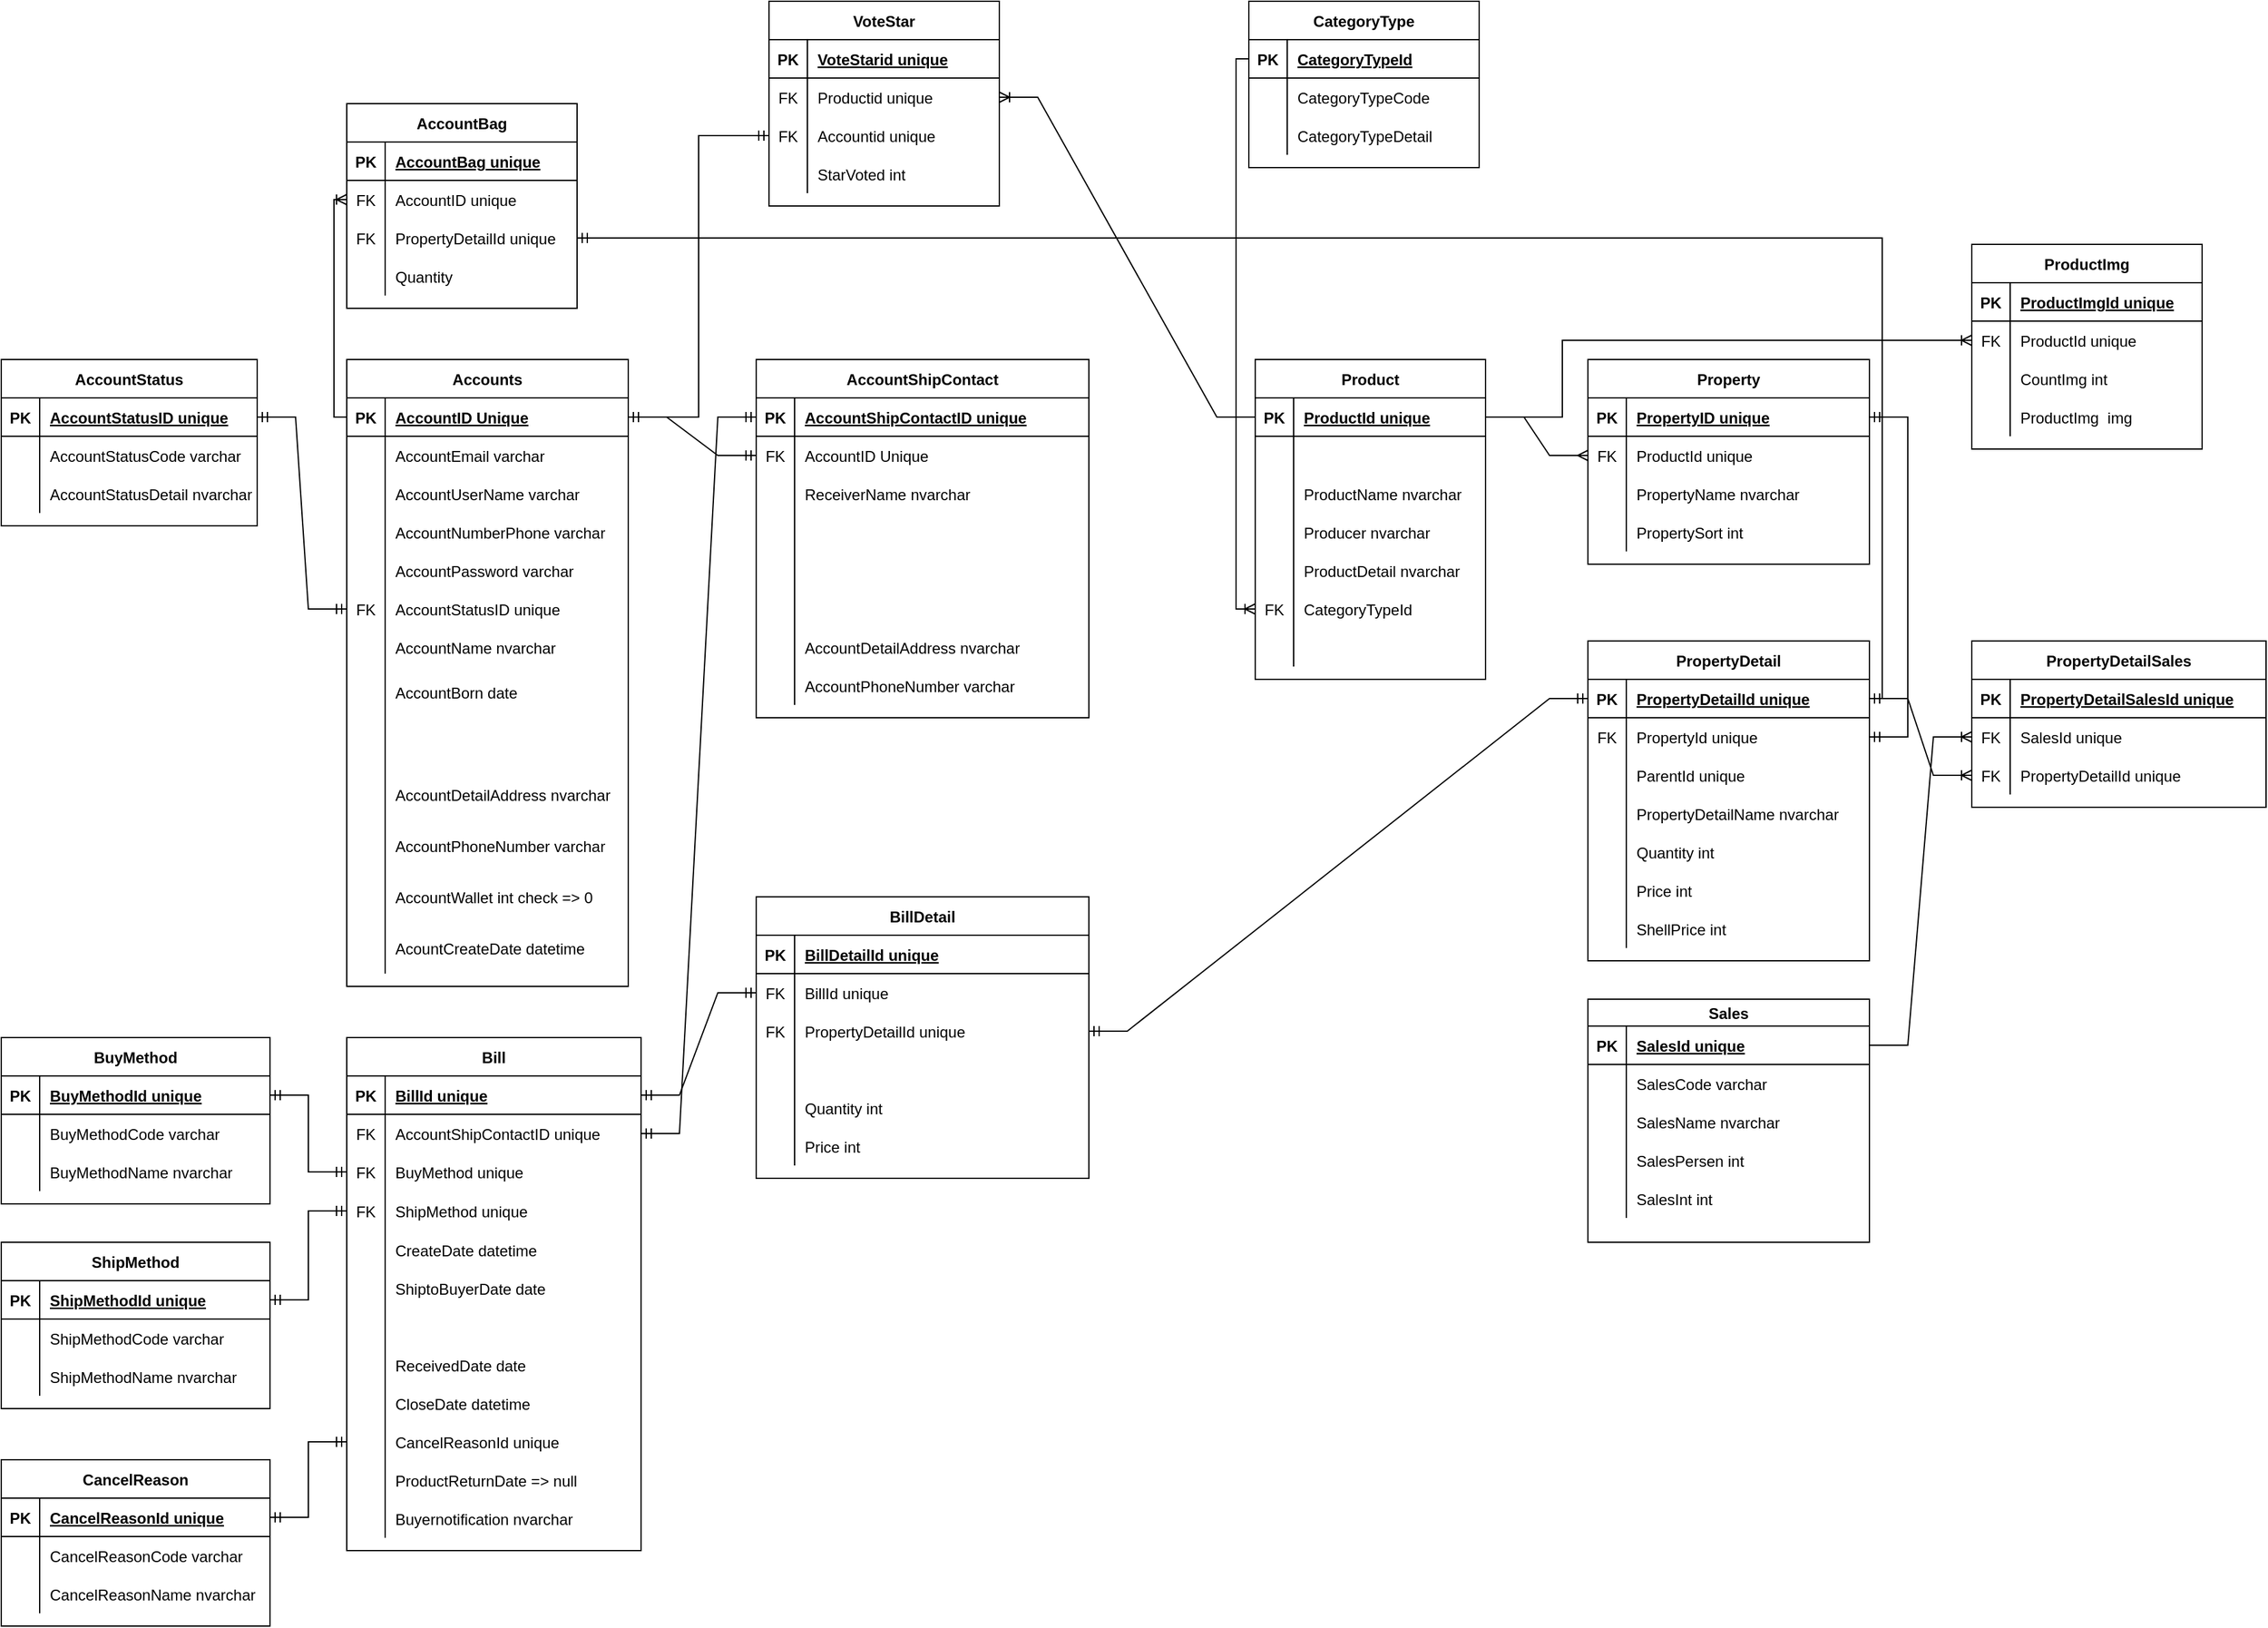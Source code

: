 <mxfile version="20.5.1" type="device"><diagram id="E2uByu9CWmjCoODvsqgJ" name="Page-1"><mxGraphModel dx="2140" dy="-1914" grid="1" gridSize="10" guides="1" tooltips="1" connect="1" arrows="1" fold="1" page="1" pageScale="1" pageWidth="850" pageHeight="1100" math="0" shadow="0"><root><mxCell id="0"/><mxCell id="1" parent="0"/><mxCell id="FQY_n5FUUqKN2-dTgUOk-529" value="Accounts" style="shape=table;startSize=30;container=1;collapsible=1;childLayout=tableLayout;fixedRows=1;rowLines=0;fontStyle=1;align=center;resizeLast=1;" parent="1" vertex="1"><mxGeometry x="-1220" y="3040" width="220" height="490" as="geometry"/></mxCell><mxCell id="FQY_n5FUUqKN2-dTgUOk-530" value="" style="shape=tableRow;horizontal=0;startSize=0;swimlaneHead=0;swimlaneBody=0;fillColor=none;collapsible=0;dropTarget=0;points=[[0,0.5],[1,0.5]];portConstraint=eastwest;top=0;left=0;right=0;bottom=1;" parent="FQY_n5FUUqKN2-dTgUOk-529" vertex="1"><mxGeometry y="30" width="220" height="30" as="geometry"/></mxCell><mxCell id="FQY_n5FUUqKN2-dTgUOk-531" value="PK" style="shape=partialRectangle;connectable=0;fillColor=none;top=0;left=0;bottom=0;right=0;fontStyle=1;overflow=hidden;" parent="FQY_n5FUUqKN2-dTgUOk-530" vertex="1"><mxGeometry width="30" height="30" as="geometry"><mxRectangle width="30" height="30" as="alternateBounds"/></mxGeometry></mxCell><mxCell id="FQY_n5FUUqKN2-dTgUOk-532" value="AccountID Unique" style="shape=partialRectangle;connectable=0;fillColor=none;top=0;left=0;bottom=0;right=0;align=left;spacingLeft=6;fontStyle=5;overflow=hidden;" parent="FQY_n5FUUqKN2-dTgUOk-530" vertex="1"><mxGeometry x="30" width="190" height="30" as="geometry"><mxRectangle width="190" height="30" as="alternateBounds"/></mxGeometry></mxCell><mxCell id="FQY_n5FUUqKN2-dTgUOk-533" value="" style="shape=tableRow;horizontal=0;startSize=0;swimlaneHead=0;swimlaneBody=0;fillColor=none;collapsible=0;dropTarget=0;points=[[0,0.5],[1,0.5]];portConstraint=eastwest;top=0;left=0;right=0;bottom=0;" parent="FQY_n5FUUqKN2-dTgUOk-529" vertex="1"><mxGeometry y="60" width="220" height="30" as="geometry"/></mxCell><mxCell id="FQY_n5FUUqKN2-dTgUOk-534" value="" style="shape=partialRectangle;connectable=0;fillColor=none;top=0;left=0;bottom=0;right=0;editable=1;overflow=hidden;" parent="FQY_n5FUUqKN2-dTgUOk-533" vertex="1"><mxGeometry width="30" height="30" as="geometry"><mxRectangle width="30" height="30" as="alternateBounds"/></mxGeometry></mxCell><mxCell id="FQY_n5FUUqKN2-dTgUOk-535" value="AccountEmail varchar" style="shape=partialRectangle;connectable=0;fillColor=none;top=0;left=0;bottom=0;right=0;align=left;spacingLeft=6;overflow=hidden;" parent="FQY_n5FUUqKN2-dTgUOk-533" vertex="1"><mxGeometry x="30" width="190" height="30" as="geometry"><mxRectangle width="190" height="30" as="alternateBounds"/></mxGeometry></mxCell><mxCell id="FQY_n5FUUqKN2-dTgUOk-536" value="" style="shape=tableRow;horizontal=0;startSize=0;swimlaneHead=0;swimlaneBody=0;fillColor=none;collapsible=0;dropTarget=0;points=[[0,0.5],[1,0.5]];portConstraint=eastwest;top=0;left=0;right=0;bottom=0;" parent="FQY_n5FUUqKN2-dTgUOk-529" vertex="1"><mxGeometry y="90" width="220" height="30" as="geometry"/></mxCell><mxCell id="FQY_n5FUUqKN2-dTgUOk-537" value="" style="shape=partialRectangle;connectable=0;fillColor=none;top=0;left=0;bottom=0;right=0;editable=1;overflow=hidden;" parent="FQY_n5FUUqKN2-dTgUOk-536" vertex="1"><mxGeometry width="30" height="30" as="geometry"><mxRectangle width="30" height="30" as="alternateBounds"/></mxGeometry></mxCell><mxCell id="FQY_n5FUUqKN2-dTgUOk-538" value="AccountUserName varchar" style="shape=partialRectangle;connectable=0;fillColor=none;top=0;left=0;bottom=0;right=0;align=left;spacingLeft=6;overflow=hidden;" parent="FQY_n5FUUqKN2-dTgUOk-536" vertex="1"><mxGeometry x="30" width="190" height="30" as="geometry"><mxRectangle width="190" height="30" as="alternateBounds"/></mxGeometry></mxCell><mxCell id="FQY_n5FUUqKN2-dTgUOk-539" value="" style="shape=tableRow;horizontal=0;startSize=0;swimlaneHead=0;swimlaneBody=0;fillColor=none;collapsible=0;dropTarget=0;points=[[0,0.5],[1,0.5]];portConstraint=eastwest;top=0;left=0;right=0;bottom=0;" parent="FQY_n5FUUqKN2-dTgUOk-529" vertex="1"><mxGeometry y="120" width="220" height="30" as="geometry"/></mxCell><mxCell id="FQY_n5FUUqKN2-dTgUOk-540" value="" style="shape=partialRectangle;connectable=0;fillColor=none;top=0;left=0;bottom=0;right=0;editable=1;overflow=hidden;" parent="FQY_n5FUUqKN2-dTgUOk-539" vertex="1"><mxGeometry width="30" height="30" as="geometry"><mxRectangle width="30" height="30" as="alternateBounds"/></mxGeometry></mxCell><mxCell id="FQY_n5FUUqKN2-dTgUOk-541" value="AccountNumberPhone varchar" style="shape=partialRectangle;connectable=0;fillColor=none;top=0;left=0;bottom=0;right=0;align=left;spacingLeft=6;overflow=hidden;" parent="FQY_n5FUUqKN2-dTgUOk-539" vertex="1"><mxGeometry x="30" width="190" height="30" as="geometry"><mxRectangle width="190" height="30" as="alternateBounds"/></mxGeometry></mxCell><mxCell id="FQY_n5FUUqKN2-dTgUOk-542" value="" style="shape=tableRow;horizontal=0;startSize=0;swimlaneHead=0;swimlaneBody=0;fillColor=none;collapsible=0;dropTarget=0;points=[[0,0.5],[1,0.5]];portConstraint=eastwest;top=0;left=0;right=0;bottom=0;" parent="FQY_n5FUUqKN2-dTgUOk-529" vertex="1"><mxGeometry y="150" width="220" height="30" as="geometry"/></mxCell><mxCell id="FQY_n5FUUqKN2-dTgUOk-543" value="" style="shape=partialRectangle;connectable=0;fillColor=none;top=0;left=0;bottom=0;right=0;editable=1;overflow=hidden;" parent="FQY_n5FUUqKN2-dTgUOk-542" vertex="1"><mxGeometry width="30" height="30" as="geometry"><mxRectangle width="30" height="30" as="alternateBounds"/></mxGeometry></mxCell><mxCell id="FQY_n5FUUqKN2-dTgUOk-544" value="AccountPassword varchar" style="shape=partialRectangle;connectable=0;fillColor=none;top=0;left=0;bottom=0;right=0;align=left;spacingLeft=6;overflow=hidden;" parent="FQY_n5FUUqKN2-dTgUOk-542" vertex="1"><mxGeometry x="30" width="190" height="30" as="geometry"><mxRectangle width="190" height="30" as="alternateBounds"/></mxGeometry></mxCell><mxCell id="FQY_n5FUUqKN2-dTgUOk-545" value="" style="shape=tableRow;horizontal=0;startSize=0;swimlaneHead=0;swimlaneBody=0;fillColor=none;collapsible=0;dropTarget=0;points=[[0,0.5],[1,0.5]];portConstraint=eastwest;top=0;left=0;right=0;bottom=0;" parent="FQY_n5FUUqKN2-dTgUOk-529" vertex="1"><mxGeometry y="180" width="220" height="30" as="geometry"/></mxCell><mxCell id="FQY_n5FUUqKN2-dTgUOk-546" value="FK" style="shape=partialRectangle;connectable=0;fillColor=none;top=0;left=0;bottom=0;right=0;editable=1;overflow=hidden;" parent="FQY_n5FUUqKN2-dTgUOk-545" vertex="1"><mxGeometry width="30" height="30" as="geometry"><mxRectangle width="30" height="30" as="alternateBounds"/></mxGeometry></mxCell><mxCell id="FQY_n5FUUqKN2-dTgUOk-547" value="AccountStatusID unique" style="shape=partialRectangle;connectable=0;fillColor=none;top=0;left=0;bottom=0;right=0;align=left;spacingLeft=6;overflow=hidden;" parent="FQY_n5FUUqKN2-dTgUOk-545" vertex="1"><mxGeometry x="30" width="190" height="30" as="geometry"><mxRectangle width="190" height="30" as="alternateBounds"/></mxGeometry></mxCell><mxCell id="FQY_n5FUUqKN2-dTgUOk-551" value="" style="shape=tableRow;horizontal=0;startSize=0;swimlaneHead=0;swimlaneBody=0;fillColor=none;collapsible=0;dropTarget=0;points=[[0,0.5],[1,0.5]];portConstraint=eastwest;top=0;left=0;right=0;bottom=0;" parent="FQY_n5FUUqKN2-dTgUOk-529" vertex="1"><mxGeometry y="210" width="220" height="30" as="geometry"/></mxCell><mxCell id="FQY_n5FUUqKN2-dTgUOk-552" value="" style="shape=partialRectangle;connectable=0;fillColor=none;top=0;left=0;bottom=0;right=0;editable=1;overflow=hidden;" parent="FQY_n5FUUqKN2-dTgUOk-551" vertex="1"><mxGeometry width="30" height="30" as="geometry"><mxRectangle width="30" height="30" as="alternateBounds"/></mxGeometry></mxCell><mxCell id="FQY_n5FUUqKN2-dTgUOk-553" value="AccountName nvarchar" style="shape=partialRectangle;connectable=0;fillColor=none;top=0;left=0;bottom=0;right=0;align=left;spacingLeft=6;overflow=hidden;" parent="FQY_n5FUUqKN2-dTgUOk-551" vertex="1"><mxGeometry x="30" width="190" height="30" as="geometry"><mxRectangle width="190" height="30" as="alternateBounds"/></mxGeometry></mxCell><mxCell id="FQY_n5FUUqKN2-dTgUOk-554" value="" style="shape=tableRow;horizontal=0;startSize=0;swimlaneHead=0;swimlaneBody=0;fillColor=none;collapsible=0;dropTarget=0;points=[[0,0.5],[1,0.5]];portConstraint=eastwest;top=0;left=0;right=0;bottom=0;" parent="FQY_n5FUUqKN2-dTgUOk-529" vertex="1"><mxGeometry y="240" width="220" height="40" as="geometry"/></mxCell><mxCell id="FQY_n5FUUqKN2-dTgUOk-555" value="" style="shape=partialRectangle;connectable=0;fillColor=none;top=0;left=0;bottom=0;right=0;editable=1;overflow=hidden;" parent="FQY_n5FUUqKN2-dTgUOk-554" vertex="1"><mxGeometry width="30" height="40" as="geometry"><mxRectangle width="30" height="40" as="alternateBounds"/></mxGeometry></mxCell><mxCell id="FQY_n5FUUqKN2-dTgUOk-556" value="AccountBorn date" style="shape=partialRectangle;connectable=0;fillColor=none;top=0;left=0;bottom=0;right=0;align=left;spacingLeft=6;overflow=hidden;" parent="FQY_n5FUUqKN2-dTgUOk-554" vertex="1"><mxGeometry x="30" width="190" height="40" as="geometry"><mxRectangle width="190" height="40" as="alternateBounds"/></mxGeometry></mxCell><mxCell id="FQY_n5FUUqKN2-dTgUOk-557" value="" style="shape=tableRow;horizontal=0;startSize=0;swimlaneHead=0;swimlaneBody=0;fillColor=none;collapsible=0;dropTarget=0;points=[[0,0.5],[1,0.5]];portConstraint=eastwest;top=0;left=0;right=0;bottom=0;" parent="FQY_n5FUUqKN2-dTgUOk-529" vertex="1"><mxGeometry y="280" width="220" height="40" as="geometry"/></mxCell><mxCell id="FQY_n5FUUqKN2-dTgUOk-558" value="" style="shape=partialRectangle;connectable=0;fillColor=none;top=0;left=0;bottom=0;right=0;editable=1;overflow=hidden;" parent="FQY_n5FUUqKN2-dTgUOk-557" vertex="1"><mxGeometry width="30" height="40" as="geometry"><mxRectangle width="30" height="40" as="alternateBounds"/></mxGeometry></mxCell><mxCell id="FQY_n5FUUqKN2-dTgUOk-559" value="" style="shape=partialRectangle;connectable=0;fillColor=none;top=0;left=0;bottom=0;right=0;align=left;spacingLeft=6;overflow=hidden;" parent="FQY_n5FUUqKN2-dTgUOk-557" vertex="1"><mxGeometry x="30" width="190" height="40" as="geometry"><mxRectangle width="190" height="40" as="alternateBounds"/></mxGeometry></mxCell><mxCell id="FQY_n5FUUqKN2-dTgUOk-560" value="" style="shape=tableRow;horizontal=0;startSize=0;swimlaneHead=0;swimlaneBody=0;fillColor=none;collapsible=0;dropTarget=0;points=[[0,0.5],[1,0.5]];portConstraint=eastwest;top=0;left=0;right=0;bottom=0;" parent="FQY_n5FUUqKN2-dTgUOk-529" vertex="1"><mxGeometry y="320" width="220" height="40" as="geometry"/></mxCell><mxCell id="FQY_n5FUUqKN2-dTgUOk-561" value="" style="shape=partialRectangle;connectable=0;fillColor=none;top=0;left=0;bottom=0;right=0;editable=1;overflow=hidden;" parent="FQY_n5FUUqKN2-dTgUOk-560" vertex="1"><mxGeometry width="30" height="40" as="geometry"><mxRectangle width="30" height="40" as="alternateBounds"/></mxGeometry></mxCell><mxCell id="FQY_n5FUUqKN2-dTgUOk-562" value="AccountDetailAddress nvarchar" style="shape=partialRectangle;connectable=0;fillColor=none;top=0;left=0;bottom=0;right=0;align=left;spacingLeft=6;overflow=hidden;" parent="FQY_n5FUUqKN2-dTgUOk-560" vertex="1"><mxGeometry x="30" width="190" height="40" as="geometry"><mxRectangle width="190" height="40" as="alternateBounds"/></mxGeometry></mxCell><mxCell id="FQY_n5FUUqKN2-dTgUOk-563" value="" style="shape=tableRow;horizontal=0;startSize=0;swimlaneHead=0;swimlaneBody=0;fillColor=none;collapsible=0;dropTarget=0;points=[[0,0.5],[1,0.5]];portConstraint=eastwest;top=0;left=0;right=0;bottom=0;" parent="FQY_n5FUUqKN2-dTgUOk-529" vertex="1"><mxGeometry y="360" width="220" height="40" as="geometry"/></mxCell><mxCell id="FQY_n5FUUqKN2-dTgUOk-564" value="" style="shape=partialRectangle;connectable=0;fillColor=none;top=0;left=0;bottom=0;right=0;editable=1;overflow=hidden;" parent="FQY_n5FUUqKN2-dTgUOk-563" vertex="1"><mxGeometry width="30" height="40" as="geometry"><mxRectangle width="30" height="40" as="alternateBounds"/></mxGeometry></mxCell><mxCell id="FQY_n5FUUqKN2-dTgUOk-565" value="AccountPhoneNumber varchar" style="shape=partialRectangle;connectable=0;fillColor=none;top=0;left=0;bottom=0;right=0;align=left;spacingLeft=6;overflow=hidden;" parent="FQY_n5FUUqKN2-dTgUOk-563" vertex="1"><mxGeometry x="30" width="190" height="40" as="geometry"><mxRectangle width="190" height="40" as="alternateBounds"/></mxGeometry></mxCell><mxCell id="FQY_n5FUUqKN2-dTgUOk-566" value="" style="shape=tableRow;horizontal=0;startSize=0;swimlaneHead=0;swimlaneBody=0;fillColor=none;collapsible=0;dropTarget=0;points=[[0,0.5],[1,0.5]];portConstraint=eastwest;top=0;left=0;right=0;bottom=0;" parent="FQY_n5FUUqKN2-dTgUOk-529" vertex="1"><mxGeometry y="400" width="220" height="40" as="geometry"/></mxCell><mxCell id="FQY_n5FUUqKN2-dTgUOk-567" value="" style="shape=partialRectangle;connectable=0;fillColor=none;top=0;left=0;bottom=0;right=0;editable=1;overflow=hidden;" parent="FQY_n5FUUqKN2-dTgUOk-566" vertex="1"><mxGeometry width="30" height="40" as="geometry"><mxRectangle width="30" height="40" as="alternateBounds"/></mxGeometry></mxCell><mxCell id="FQY_n5FUUqKN2-dTgUOk-568" value="AccountWallet int check =&gt; 0" style="shape=partialRectangle;connectable=0;fillColor=none;top=0;left=0;bottom=0;right=0;align=left;spacingLeft=6;overflow=hidden;" parent="FQY_n5FUUqKN2-dTgUOk-566" vertex="1"><mxGeometry x="30" width="190" height="40" as="geometry"><mxRectangle width="190" height="40" as="alternateBounds"/></mxGeometry></mxCell><mxCell id="FQY_n5FUUqKN2-dTgUOk-569" style="shape=tableRow;horizontal=0;startSize=0;swimlaneHead=0;swimlaneBody=0;fillColor=none;collapsible=0;dropTarget=0;points=[[0,0.5],[1,0.5]];portConstraint=eastwest;top=0;left=0;right=0;bottom=0;" parent="FQY_n5FUUqKN2-dTgUOk-529" vertex="1"><mxGeometry y="440" width="220" height="40" as="geometry"/></mxCell><mxCell id="FQY_n5FUUqKN2-dTgUOk-570" style="shape=partialRectangle;connectable=0;fillColor=none;top=0;left=0;bottom=0;right=0;editable=1;overflow=hidden;" parent="FQY_n5FUUqKN2-dTgUOk-569" vertex="1"><mxGeometry width="30" height="40" as="geometry"><mxRectangle width="30" height="40" as="alternateBounds"/></mxGeometry></mxCell><mxCell id="FQY_n5FUUqKN2-dTgUOk-571" value="AcountCreateDate datetime" style="shape=partialRectangle;connectable=0;fillColor=none;top=0;left=0;bottom=0;right=0;align=left;spacingLeft=6;overflow=hidden;" parent="FQY_n5FUUqKN2-dTgUOk-569" vertex="1"><mxGeometry x="30" width="190" height="40" as="geometry"><mxRectangle width="190" height="40" as="alternateBounds"/></mxGeometry></mxCell><mxCell id="FQY_n5FUUqKN2-dTgUOk-572" value="AccountShipContact" style="shape=table;startSize=30;container=1;collapsible=1;childLayout=tableLayout;fixedRows=1;rowLines=0;fontStyle=1;align=center;resizeLast=1;" parent="1" vertex="1"><mxGeometry x="-900" y="3040" width="260" height="280" as="geometry"/></mxCell><mxCell id="FQY_n5FUUqKN2-dTgUOk-573" value="" style="shape=tableRow;horizontal=0;startSize=0;swimlaneHead=0;swimlaneBody=0;fillColor=none;collapsible=0;dropTarget=0;points=[[0,0.5],[1,0.5]];portConstraint=eastwest;top=0;left=0;right=0;bottom=1;" parent="FQY_n5FUUqKN2-dTgUOk-572" vertex="1"><mxGeometry y="30" width="260" height="30" as="geometry"/></mxCell><mxCell id="FQY_n5FUUqKN2-dTgUOk-574" value="PK" style="shape=partialRectangle;connectable=0;fillColor=none;top=0;left=0;bottom=0;right=0;fontStyle=1;overflow=hidden;" parent="FQY_n5FUUqKN2-dTgUOk-573" vertex="1"><mxGeometry width="30" height="30" as="geometry"><mxRectangle width="30" height="30" as="alternateBounds"/></mxGeometry></mxCell><mxCell id="FQY_n5FUUqKN2-dTgUOk-575" value="AccountShipContactID unique" style="shape=partialRectangle;connectable=0;fillColor=none;top=0;left=0;bottom=0;right=0;align=left;spacingLeft=6;fontStyle=5;overflow=hidden;" parent="FQY_n5FUUqKN2-dTgUOk-573" vertex="1"><mxGeometry x="30" width="230" height="30" as="geometry"><mxRectangle width="230" height="30" as="alternateBounds"/></mxGeometry></mxCell><mxCell id="FQY_n5FUUqKN2-dTgUOk-576" value="" style="shape=tableRow;horizontal=0;startSize=0;swimlaneHead=0;swimlaneBody=0;fillColor=none;collapsible=0;dropTarget=0;points=[[0,0.5],[1,0.5]];portConstraint=eastwest;top=0;left=0;right=0;bottom=0;" parent="FQY_n5FUUqKN2-dTgUOk-572" vertex="1"><mxGeometry y="60" width="260" height="30" as="geometry"/></mxCell><mxCell id="FQY_n5FUUqKN2-dTgUOk-577" value="FK" style="shape=partialRectangle;connectable=0;fillColor=none;top=0;left=0;bottom=0;right=0;editable=1;overflow=hidden;" parent="FQY_n5FUUqKN2-dTgUOk-576" vertex="1"><mxGeometry width="30" height="30" as="geometry"><mxRectangle width="30" height="30" as="alternateBounds"/></mxGeometry></mxCell><mxCell id="FQY_n5FUUqKN2-dTgUOk-578" value="AccountID Unique" style="shape=partialRectangle;connectable=0;fillColor=none;top=0;left=0;bottom=0;right=0;align=left;spacingLeft=6;overflow=hidden;" parent="FQY_n5FUUqKN2-dTgUOk-576" vertex="1"><mxGeometry x="30" width="230" height="30" as="geometry"><mxRectangle width="230" height="30" as="alternateBounds"/></mxGeometry></mxCell><mxCell id="FQY_n5FUUqKN2-dTgUOk-579" value="" style="shape=tableRow;horizontal=0;startSize=0;swimlaneHead=0;swimlaneBody=0;fillColor=none;collapsible=0;dropTarget=0;points=[[0,0.5],[1,0.5]];portConstraint=eastwest;top=0;left=0;right=0;bottom=0;" parent="FQY_n5FUUqKN2-dTgUOk-572" vertex="1"><mxGeometry y="90" width="260" height="30" as="geometry"/></mxCell><mxCell id="FQY_n5FUUqKN2-dTgUOk-580" value="" style="shape=partialRectangle;connectable=0;fillColor=none;top=0;left=0;bottom=0;right=0;editable=1;overflow=hidden;" parent="FQY_n5FUUqKN2-dTgUOk-579" vertex="1"><mxGeometry width="30" height="30" as="geometry"><mxRectangle width="30" height="30" as="alternateBounds"/></mxGeometry></mxCell><mxCell id="FQY_n5FUUqKN2-dTgUOk-581" value="ReceiverName nvarchar" style="shape=partialRectangle;connectable=0;fillColor=none;top=0;left=0;bottom=0;right=0;align=left;spacingLeft=6;overflow=hidden;" parent="FQY_n5FUUqKN2-dTgUOk-579" vertex="1"><mxGeometry x="30" width="230" height="30" as="geometry"><mxRectangle width="230" height="30" as="alternateBounds"/></mxGeometry></mxCell><mxCell id="FQY_n5FUUqKN2-dTgUOk-582" value="" style="shape=tableRow;horizontal=0;startSize=0;swimlaneHead=0;swimlaneBody=0;fillColor=none;collapsible=0;dropTarget=0;points=[[0,0.5],[1,0.5]];portConstraint=eastwest;top=0;left=0;right=0;bottom=0;" parent="FQY_n5FUUqKN2-dTgUOk-572" vertex="1"><mxGeometry y="120" width="260" height="30" as="geometry"/></mxCell><mxCell id="FQY_n5FUUqKN2-dTgUOk-583" value="" style="shape=partialRectangle;connectable=0;fillColor=none;top=0;left=0;bottom=0;right=0;editable=1;overflow=hidden;" parent="FQY_n5FUUqKN2-dTgUOk-582" vertex="1"><mxGeometry width="30" height="30" as="geometry"><mxRectangle width="30" height="30" as="alternateBounds"/></mxGeometry></mxCell><mxCell id="FQY_n5FUUqKN2-dTgUOk-584" value="" style="shape=partialRectangle;connectable=0;fillColor=none;top=0;left=0;bottom=0;right=0;align=left;spacingLeft=6;overflow=hidden;" parent="FQY_n5FUUqKN2-dTgUOk-582" vertex="1"><mxGeometry x="30" width="230" height="30" as="geometry"><mxRectangle width="230" height="30" as="alternateBounds"/></mxGeometry></mxCell><mxCell id="FQY_n5FUUqKN2-dTgUOk-585" value="" style="shape=tableRow;horizontal=0;startSize=0;swimlaneHead=0;swimlaneBody=0;fillColor=none;collapsible=0;dropTarget=0;points=[[0,0.5],[1,0.5]];portConstraint=eastwest;top=0;left=0;right=0;bottom=0;" parent="FQY_n5FUUqKN2-dTgUOk-572" vertex="1"><mxGeometry y="150" width="260" height="30" as="geometry"/></mxCell><mxCell id="FQY_n5FUUqKN2-dTgUOk-586" value="" style="shape=partialRectangle;connectable=0;fillColor=none;top=0;left=0;bottom=0;right=0;editable=1;overflow=hidden;" parent="FQY_n5FUUqKN2-dTgUOk-585" vertex="1"><mxGeometry width="30" height="30" as="geometry"><mxRectangle width="30" height="30" as="alternateBounds"/></mxGeometry></mxCell><mxCell id="FQY_n5FUUqKN2-dTgUOk-587" value="" style="shape=partialRectangle;connectable=0;fillColor=none;top=0;left=0;bottom=0;right=0;align=left;spacingLeft=6;overflow=hidden;" parent="FQY_n5FUUqKN2-dTgUOk-585" vertex="1"><mxGeometry x="30" width="230" height="30" as="geometry"><mxRectangle width="230" height="30" as="alternateBounds"/></mxGeometry></mxCell><mxCell id="FQY_n5FUUqKN2-dTgUOk-588" value="" style="shape=tableRow;horizontal=0;startSize=0;swimlaneHead=0;swimlaneBody=0;fillColor=none;collapsible=0;dropTarget=0;points=[[0,0.5],[1,0.5]];portConstraint=eastwest;top=0;left=0;right=0;bottom=0;" parent="FQY_n5FUUqKN2-dTgUOk-572" vertex="1"><mxGeometry y="180" width="260" height="30" as="geometry"/></mxCell><mxCell id="FQY_n5FUUqKN2-dTgUOk-589" value="" style="shape=partialRectangle;connectable=0;fillColor=none;top=0;left=0;bottom=0;right=0;editable=1;overflow=hidden;" parent="FQY_n5FUUqKN2-dTgUOk-588" vertex="1"><mxGeometry width="30" height="30" as="geometry"><mxRectangle width="30" height="30" as="alternateBounds"/></mxGeometry></mxCell><mxCell id="FQY_n5FUUqKN2-dTgUOk-590" value="" style="shape=partialRectangle;connectable=0;fillColor=none;top=0;left=0;bottom=0;right=0;align=left;spacingLeft=6;overflow=hidden;" parent="FQY_n5FUUqKN2-dTgUOk-588" vertex="1"><mxGeometry x="30" width="230" height="30" as="geometry"><mxRectangle width="230" height="30" as="alternateBounds"/></mxGeometry></mxCell><mxCell id="FQY_n5FUUqKN2-dTgUOk-591" value="" style="shape=tableRow;horizontal=0;startSize=0;swimlaneHead=0;swimlaneBody=0;fillColor=none;collapsible=0;dropTarget=0;points=[[0,0.5],[1,0.5]];portConstraint=eastwest;top=0;left=0;right=0;bottom=0;" parent="FQY_n5FUUqKN2-dTgUOk-572" vertex="1"><mxGeometry y="210" width="260" height="30" as="geometry"/></mxCell><mxCell id="FQY_n5FUUqKN2-dTgUOk-592" value="" style="shape=partialRectangle;connectable=0;fillColor=none;top=0;left=0;bottom=0;right=0;editable=1;overflow=hidden;" parent="FQY_n5FUUqKN2-dTgUOk-591" vertex="1"><mxGeometry width="30" height="30" as="geometry"><mxRectangle width="30" height="30" as="alternateBounds"/></mxGeometry></mxCell><mxCell id="FQY_n5FUUqKN2-dTgUOk-593" value="AccountDetailAddress nvarchar" style="shape=partialRectangle;connectable=0;fillColor=none;top=0;left=0;bottom=0;right=0;align=left;spacingLeft=6;overflow=hidden;" parent="FQY_n5FUUqKN2-dTgUOk-591" vertex="1"><mxGeometry x="30" width="230" height="30" as="geometry"><mxRectangle width="230" height="30" as="alternateBounds"/></mxGeometry></mxCell><mxCell id="FQY_n5FUUqKN2-dTgUOk-594" value="" style="shape=tableRow;horizontal=0;startSize=0;swimlaneHead=0;swimlaneBody=0;fillColor=none;collapsible=0;dropTarget=0;points=[[0,0.5],[1,0.5]];portConstraint=eastwest;top=0;left=0;right=0;bottom=0;" parent="FQY_n5FUUqKN2-dTgUOk-572" vertex="1"><mxGeometry y="240" width="260" height="30" as="geometry"/></mxCell><mxCell id="FQY_n5FUUqKN2-dTgUOk-595" value="" style="shape=partialRectangle;connectable=0;fillColor=none;top=0;left=0;bottom=0;right=0;editable=1;overflow=hidden;" parent="FQY_n5FUUqKN2-dTgUOk-594" vertex="1"><mxGeometry width="30" height="30" as="geometry"><mxRectangle width="30" height="30" as="alternateBounds"/></mxGeometry></mxCell><mxCell id="FQY_n5FUUqKN2-dTgUOk-596" value="AccountPhoneNumber varchar" style="shape=partialRectangle;connectable=0;fillColor=none;top=0;left=0;bottom=0;right=0;align=left;spacingLeft=6;overflow=hidden;" parent="FQY_n5FUUqKN2-dTgUOk-594" vertex="1"><mxGeometry x="30" width="230" height="30" as="geometry"><mxRectangle width="230" height="30" as="alternateBounds"/></mxGeometry></mxCell><mxCell id="FQY_n5FUUqKN2-dTgUOk-597" value="" style="edgeStyle=entityRelationEdgeStyle;fontSize=12;html=1;endArrow=ERmandOne;startArrow=ERmandOne;rounded=0;entryX=0;entryY=0.5;entryDx=0;entryDy=0;exitX=1;exitY=0.5;exitDx=0;exitDy=0;" parent="1" source="FQY_n5FUUqKN2-dTgUOk-530" target="FQY_n5FUUqKN2-dTgUOk-576" edge="1"><mxGeometry width="100" height="100" relative="1" as="geometry"><mxPoint x="-980" y="3300" as="sourcePoint"/><mxPoint x="-880" y="3200" as="targetPoint"/></mxGeometry></mxCell><mxCell id="FQY_n5FUUqKN2-dTgUOk-609" value="AccountStatus" style="shape=table;startSize=30;container=1;collapsible=1;childLayout=tableLayout;fixedRows=1;rowLines=0;fontStyle=1;align=center;resizeLast=1;" parent="1" vertex="1"><mxGeometry x="-1490" y="3040" width="200" height="130" as="geometry"/></mxCell><mxCell id="FQY_n5FUUqKN2-dTgUOk-610" value="" style="shape=tableRow;horizontal=0;startSize=0;swimlaneHead=0;swimlaneBody=0;fillColor=none;collapsible=0;dropTarget=0;points=[[0,0.5],[1,0.5]];portConstraint=eastwest;top=0;left=0;right=0;bottom=1;" parent="FQY_n5FUUqKN2-dTgUOk-609" vertex="1"><mxGeometry y="30" width="200" height="30" as="geometry"/></mxCell><mxCell id="FQY_n5FUUqKN2-dTgUOk-611" value="PK" style="shape=partialRectangle;connectable=0;fillColor=none;top=0;left=0;bottom=0;right=0;fontStyle=1;overflow=hidden;" parent="FQY_n5FUUqKN2-dTgUOk-610" vertex="1"><mxGeometry width="30" height="30" as="geometry"><mxRectangle width="30" height="30" as="alternateBounds"/></mxGeometry></mxCell><mxCell id="FQY_n5FUUqKN2-dTgUOk-612" value="AccountStatusID unique" style="shape=partialRectangle;connectable=0;fillColor=none;top=0;left=0;bottom=0;right=0;align=left;spacingLeft=6;fontStyle=5;overflow=hidden;" parent="FQY_n5FUUqKN2-dTgUOk-610" vertex="1"><mxGeometry x="30" width="170" height="30" as="geometry"><mxRectangle width="170" height="30" as="alternateBounds"/></mxGeometry></mxCell><mxCell id="FQY_n5FUUqKN2-dTgUOk-613" value="" style="shape=tableRow;horizontal=0;startSize=0;swimlaneHead=0;swimlaneBody=0;fillColor=none;collapsible=0;dropTarget=0;points=[[0,0.5],[1,0.5]];portConstraint=eastwest;top=0;left=0;right=0;bottom=0;" parent="FQY_n5FUUqKN2-dTgUOk-609" vertex="1"><mxGeometry y="60" width="200" height="30" as="geometry"/></mxCell><mxCell id="FQY_n5FUUqKN2-dTgUOk-614" value="" style="shape=partialRectangle;connectable=0;fillColor=none;top=0;left=0;bottom=0;right=0;editable=1;overflow=hidden;" parent="FQY_n5FUUqKN2-dTgUOk-613" vertex="1"><mxGeometry width="30" height="30" as="geometry"><mxRectangle width="30" height="30" as="alternateBounds"/></mxGeometry></mxCell><mxCell id="FQY_n5FUUqKN2-dTgUOk-615" value="AccountStatusCode varchar" style="shape=partialRectangle;connectable=0;fillColor=none;top=0;left=0;bottom=0;right=0;align=left;spacingLeft=6;overflow=hidden;" parent="FQY_n5FUUqKN2-dTgUOk-613" vertex="1"><mxGeometry x="30" width="170" height="30" as="geometry"><mxRectangle width="170" height="30" as="alternateBounds"/></mxGeometry></mxCell><mxCell id="FQY_n5FUUqKN2-dTgUOk-616" value="" style="shape=tableRow;horizontal=0;startSize=0;swimlaneHead=0;swimlaneBody=0;fillColor=none;collapsible=0;dropTarget=0;points=[[0,0.5],[1,0.5]];portConstraint=eastwest;top=0;left=0;right=0;bottom=0;" parent="FQY_n5FUUqKN2-dTgUOk-609" vertex="1"><mxGeometry y="90" width="200" height="30" as="geometry"/></mxCell><mxCell id="FQY_n5FUUqKN2-dTgUOk-617" value="" style="shape=partialRectangle;connectable=0;fillColor=none;top=0;left=0;bottom=0;right=0;editable=1;overflow=hidden;" parent="FQY_n5FUUqKN2-dTgUOk-616" vertex="1"><mxGeometry width="30" height="30" as="geometry"><mxRectangle width="30" height="30" as="alternateBounds"/></mxGeometry></mxCell><mxCell id="FQY_n5FUUqKN2-dTgUOk-618" value="AccountStatusDetail nvarchar" style="shape=partialRectangle;connectable=0;fillColor=none;top=0;left=0;bottom=0;right=0;align=left;spacingLeft=6;overflow=hidden;" parent="FQY_n5FUUqKN2-dTgUOk-616" vertex="1"><mxGeometry x="30" width="170" height="30" as="geometry"><mxRectangle width="170" height="30" as="alternateBounds"/></mxGeometry></mxCell><mxCell id="FQY_n5FUUqKN2-dTgUOk-619" value="" style="edgeStyle=entityRelationEdgeStyle;fontSize=12;html=1;endArrow=ERmandOne;startArrow=ERmandOne;rounded=0;exitX=1;exitY=0.5;exitDx=0;exitDy=0;entryX=0;entryY=0.5;entryDx=0;entryDy=0;" parent="1" source="FQY_n5FUUqKN2-dTgUOk-610" target="FQY_n5FUUqKN2-dTgUOk-545" edge="1"><mxGeometry width="100" height="100" relative="1" as="geometry"><mxPoint x="-1310" y="3285" as="sourcePoint"/><mxPoint x="-1210" y="3090" as="targetPoint"/></mxGeometry></mxCell><mxCell id="FQY_n5FUUqKN2-dTgUOk-634" value="Product" style="shape=table;startSize=30;container=1;collapsible=1;childLayout=tableLayout;fixedRows=1;rowLines=0;fontStyle=1;align=center;resizeLast=1;" parent="1" vertex="1"><mxGeometry x="-510" y="3040" width="180" height="250" as="geometry"/></mxCell><mxCell id="FQY_n5FUUqKN2-dTgUOk-635" value="" style="shape=tableRow;horizontal=0;startSize=0;swimlaneHead=0;swimlaneBody=0;fillColor=none;collapsible=0;dropTarget=0;points=[[0,0.5],[1,0.5]];portConstraint=eastwest;top=0;left=0;right=0;bottom=1;" parent="FQY_n5FUUqKN2-dTgUOk-634" vertex="1"><mxGeometry y="30" width="180" height="30" as="geometry"/></mxCell><mxCell id="FQY_n5FUUqKN2-dTgUOk-636" value="PK" style="shape=partialRectangle;connectable=0;fillColor=none;top=0;left=0;bottom=0;right=0;fontStyle=1;overflow=hidden;" parent="FQY_n5FUUqKN2-dTgUOk-635" vertex="1"><mxGeometry width="30" height="30" as="geometry"><mxRectangle width="30" height="30" as="alternateBounds"/></mxGeometry></mxCell><mxCell id="FQY_n5FUUqKN2-dTgUOk-637" value="ProductId unique" style="shape=partialRectangle;connectable=0;fillColor=none;top=0;left=0;bottom=0;right=0;align=left;spacingLeft=6;fontStyle=5;overflow=hidden;" parent="FQY_n5FUUqKN2-dTgUOk-635" vertex="1"><mxGeometry x="30" width="150" height="30" as="geometry"><mxRectangle width="150" height="30" as="alternateBounds"/></mxGeometry></mxCell><mxCell id="FQY_n5FUUqKN2-dTgUOk-638" value="" style="shape=tableRow;horizontal=0;startSize=0;swimlaneHead=0;swimlaneBody=0;fillColor=none;collapsible=0;dropTarget=0;points=[[0,0.5],[1,0.5]];portConstraint=eastwest;top=0;left=0;right=0;bottom=0;" parent="FQY_n5FUUqKN2-dTgUOk-634" vertex="1"><mxGeometry y="60" width="180" height="30" as="geometry"/></mxCell><mxCell id="FQY_n5FUUqKN2-dTgUOk-639" value="" style="shape=partialRectangle;connectable=0;fillColor=none;top=0;left=0;bottom=0;right=0;editable=1;overflow=hidden;" parent="FQY_n5FUUqKN2-dTgUOk-638" vertex="1"><mxGeometry width="30" height="30" as="geometry"><mxRectangle width="30" height="30" as="alternateBounds"/></mxGeometry></mxCell><mxCell id="FQY_n5FUUqKN2-dTgUOk-640" value="" style="shape=partialRectangle;connectable=0;fillColor=none;top=0;left=0;bottom=0;right=0;align=left;spacingLeft=6;overflow=hidden;" parent="FQY_n5FUUqKN2-dTgUOk-638" vertex="1"><mxGeometry x="30" width="150" height="30" as="geometry"><mxRectangle width="150" height="30" as="alternateBounds"/></mxGeometry></mxCell><mxCell id="FQY_n5FUUqKN2-dTgUOk-641" value="" style="shape=tableRow;horizontal=0;startSize=0;swimlaneHead=0;swimlaneBody=0;fillColor=none;collapsible=0;dropTarget=0;points=[[0,0.5],[1,0.5]];portConstraint=eastwest;top=0;left=0;right=0;bottom=0;" parent="FQY_n5FUUqKN2-dTgUOk-634" vertex="1"><mxGeometry y="90" width="180" height="30" as="geometry"/></mxCell><mxCell id="FQY_n5FUUqKN2-dTgUOk-642" value="" style="shape=partialRectangle;connectable=0;fillColor=none;top=0;left=0;bottom=0;right=0;editable=1;overflow=hidden;" parent="FQY_n5FUUqKN2-dTgUOk-641" vertex="1"><mxGeometry width="30" height="30" as="geometry"><mxRectangle width="30" height="30" as="alternateBounds"/></mxGeometry></mxCell><mxCell id="FQY_n5FUUqKN2-dTgUOk-643" value="ProductName nvarchar" style="shape=partialRectangle;connectable=0;fillColor=none;top=0;left=0;bottom=0;right=0;align=left;spacingLeft=6;overflow=hidden;" parent="FQY_n5FUUqKN2-dTgUOk-641" vertex="1"><mxGeometry x="30" width="150" height="30" as="geometry"><mxRectangle width="150" height="30" as="alternateBounds"/></mxGeometry></mxCell><mxCell id="FQY_n5FUUqKN2-dTgUOk-644" value="" style="shape=tableRow;horizontal=0;startSize=0;swimlaneHead=0;swimlaneBody=0;fillColor=none;collapsible=0;dropTarget=0;points=[[0,0.5],[1,0.5]];portConstraint=eastwest;top=0;left=0;right=0;bottom=0;" parent="FQY_n5FUUqKN2-dTgUOk-634" vertex="1"><mxGeometry y="120" width="180" height="30" as="geometry"/></mxCell><mxCell id="FQY_n5FUUqKN2-dTgUOk-645" value="" style="shape=partialRectangle;connectable=0;fillColor=none;top=0;left=0;bottom=0;right=0;editable=1;overflow=hidden;" parent="FQY_n5FUUqKN2-dTgUOk-644" vertex="1"><mxGeometry width="30" height="30" as="geometry"><mxRectangle width="30" height="30" as="alternateBounds"/></mxGeometry></mxCell><mxCell id="FQY_n5FUUqKN2-dTgUOk-646" value="Producer nvarchar" style="shape=partialRectangle;connectable=0;fillColor=none;top=0;left=0;bottom=0;right=0;align=left;spacingLeft=6;overflow=hidden;" parent="FQY_n5FUUqKN2-dTgUOk-644" vertex="1"><mxGeometry x="30" width="150" height="30" as="geometry"><mxRectangle width="150" height="30" as="alternateBounds"/></mxGeometry></mxCell><mxCell id="FQY_n5FUUqKN2-dTgUOk-647" value="" style="shape=tableRow;horizontal=0;startSize=0;swimlaneHead=0;swimlaneBody=0;fillColor=none;collapsible=0;dropTarget=0;points=[[0,0.5],[1,0.5]];portConstraint=eastwest;top=0;left=0;right=0;bottom=0;" parent="FQY_n5FUUqKN2-dTgUOk-634" vertex="1"><mxGeometry y="150" width="180" height="30" as="geometry"/></mxCell><mxCell id="FQY_n5FUUqKN2-dTgUOk-648" value="" style="shape=partialRectangle;connectable=0;fillColor=none;top=0;left=0;bottom=0;right=0;editable=1;overflow=hidden;" parent="FQY_n5FUUqKN2-dTgUOk-647" vertex="1"><mxGeometry width="30" height="30" as="geometry"><mxRectangle width="30" height="30" as="alternateBounds"/></mxGeometry></mxCell><mxCell id="FQY_n5FUUqKN2-dTgUOk-649" value="ProductDetail nvarchar" style="shape=partialRectangle;connectable=0;fillColor=none;top=0;left=0;bottom=0;right=0;align=left;spacingLeft=6;overflow=hidden;" parent="FQY_n5FUUqKN2-dTgUOk-647" vertex="1"><mxGeometry x="30" width="150" height="30" as="geometry"><mxRectangle width="150" height="30" as="alternateBounds"/></mxGeometry></mxCell><mxCell id="Dntfu1Guji7DVV1PAJvE-9" style="shape=tableRow;horizontal=0;startSize=0;swimlaneHead=0;swimlaneBody=0;fillColor=none;collapsible=0;dropTarget=0;points=[[0,0.5],[1,0.5]];portConstraint=eastwest;top=0;left=0;right=0;bottom=0;" parent="FQY_n5FUUqKN2-dTgUOk-634" vertex="1"><mxGeometry y="180" width="180" height="30" as="geometry"/></mxCell><mxCell id="Dntfu1Guji7DVV1PAJvE-10" value="FK" style="shape=partialRectangle;connectable=0;fillColor=none;top=0;left=0;bottom=0;right=0;editable=1;overflow=hidden;" parent="Dntfu1Guji7DVV1PAJvE-9" vertex="1"><mxGeometry width="30" height="30" as="geometry"><mxRectangle width="30" height="30" as="alternateBounds"/></mxGeometry></mxCell><mxCell id="Dntfu1Guji7DVV1PAJvE-11" value="CategoryTypeId" style="shape=partialRectangle;connectable=0;fillColor=none;top=0;left=0;bottom=0;right=0;align=left;spacingLeft=6;overflow=hidden;" parent="Dntfu1Guji7DVV1PAJvE-9" vertex="1"><mxGeometry x="30" width="150" height="30" as="geometry"><mxRectangle width="150" height="30" as="alternateBounds"/></mxGeometry></mxCell><mxCell id="FQY_n5FUUqKN2-dTgUOk-650" style="shape=tableRow;horizontal=0;startSize=0;swimlaneHead=0;swimlaneBody=0;fillColor=none;collapsible=0;dropTarget=0;points=[[0,0.5],[1,0.5]];portConstraint=eastwest;top=0;left=0;right=0;bottom=0;" parent="FQY_n5FUUqKN2-dTgUOk-634" vertex="1"><mxGeometry y="210" width="180" height="30" as="geometry"/></mxCell><mxCell id="FQY_n5FUUqKN2-dTgUOk-651" style="shape=partialRectangle;connectable=0;fillColor=none;top=0;left=0;bottom=0;right=0;editable=1;overflow=hidden;" parent="FQY_n5FUUqKN2-dTgUOk-650" vertex="1"><mxGeometry width="30" height="30" as="geometry"><mxRectangle width="30" height="30" as="alternateBounds"/></mxGeometry></mxCell><mxCell id="FQY_n5FUUqKN2-dTgUOk-652" value="" style="shape=partialRectangle;connectable=0;fillColor=none;top=0;left=0;bottom=0;right=0;align=left;spacingLeft=6;overflow=hidden;" parent="FQY_n5FUUqKN2-dTgUOk-650" vertex="1"><mxGeometry x="30" width="150" height="30" as="geometry"><mxRectangle width="150" height="30" as="alternateBounds"/></mxGeometry></mxCell><mxCell id="FQY_n5FUUqKN2-dTgUOk-653" value="Property" style="shape=table;startSize=30;container=1;collapsible=1;childLayout=tableLayout;fixedRows=1;rowLines=0;fontStyle=1;align=center;resizeLast=1;" parent="1" vertex="1"><mxGeometry x="-250" y="3040" width="220" height="160" as="geometry"/></mxCell><mxCell id="FQY_n5FUUqKN2-dTgUOk-654" value="" style="shape=tableRow;horizontal=0;startSize=0;swimlaneHead=0;swimlaneBody=0;fillColor=none;collapsible=0;dropTarget=0;points=[[0,0.5],[1,0.5]];portConstraint=eastwest;top=0;left=0;right=0;bottom=1;" parent="FQY_n5FUUqKN2-dTgUOk-653" vertex="1"><mxGeometry y="30" width="220" height="30" as="geometry"/></mxCell><mxCell id="FQY_n5FUUqKN2-dTgUOk-655" value="PK" style="shape=partialRectangle;connectable=0;fillColor=none;top=0;left=0;bottom=0;right=0;fontStyle=1;overflow=hidden;" parent="FQY_n5FUUqKN2-dTgUOk-654" vertex="1"><mxGeometry width="30" height="30" as="geometry"><mxRectangle width="30" height="30" as="alternateBounds"/></mxGeometry></mxCell><mxCell id="FQY_n5FUUqKN2-dTgUOk-656" value="PropertyID unique" style="shape=partialRectangle;connectable=0;fillColor=none;top=0;left=0;bottom=0;right=0;align=left;spacingLeft=6;fontStyle=5;overflow=hidden;" parent="FQY_n5FUUqKN2-dTgUOk-654" vertex="1"><mxGeometry x="30" width="190" height="30" as="geometry"><mxRectangle width="190" height="30" as="alternateBounds"/></mxGeometry></mxCell><mxCell id="FQY_n5FUUqKN2-dTgUOk-657" value="" style="shape=tableRow;horizontal=0;startSize=0;swimlaneHead=0;swimlaneBody=0;fillColor=none;collapsible=0;dropTarget=0;points=[[0,0.5],[1,0.5]];portConstraint=eastwest;top=0;left=0;right=0;bottom=0;" parent="FQY_n5FUUqKN2-dTgUOk-653" vertex="1"><mxGeometry y="60" width="220" height="30" as="geometry"/></mxCell><mxCell id="FQY_n5FUUqKN2-dTgUOk-658" value="FK" style="shape=partialRectangle;connectable=0;fillColor=none;top=0;left=0;bottom=0;right=0;editable=1;overflow=hidden;" parent="FQY_n5FUUqKN2-dTgUOk-657" vertex="1"><mxGeometry width="30" height="30" as="geometry"><mxRectangle width="30" height="30" as="alternateBounds"/></mxGeometry></mxCell><mxCell id="FQY_n5FUUqKN2-dTgUOk-659" value="ProductId unique" style="shape=partialRectangle;connectable=0;fillColor=none;top=0;left=0;bottom=0;right=0;align=left;spacingLeft=6;overflow=hidden;" parent="FQY_n5FUUqKN2-dTgUOk-657" vertex="1"><mxGeometry x="30" width="190" height="30" as="geometry"><mxRectangle width="190" height="30" as="alternateBounds"/></mxGeometry></mxCell><mxCell id="FQY_n5FUUqKN2-dTgUOk-660" value="" style="shape=tableRow;horizontal=0;startSize=0;swimlaneHead=0;swimlaneBody=0;fillColor=none;collapsible=0;dropTarget=0;points=[[0,0.5],[1,0.5]];portConstraint=eastwest;top=0;left=0;right=0;bottom=0;" parent="FQY_n5FUUqKN2-dTgUOk-653" vertex="1"><mxGeometry y="90" width="220" height="30" as="geometry"/></mxCell><mxCell id="FQY_n5FUUqKN2-dTgUOk-661" value="" style="shape=partialRectangle;connectable=0;fillColor=none;top=0;left=0;bottom=0;right=0;editable=1;overflow=hidden;" parent="FQY_n5FUUqKN2-dTgUOk-660" vertex="1"><mxGeometry width="30" height="30" as="geometry"><mxRectangle width="30" height="30" as="alternateBounds"/></mxGeometry></mxCell><mxCell id="FQY_n5FUUqKN2-dTgUOk-662" value="PropertyName nvarchar" style="shape=partialRectangle;connectable=0;fillColor=none;top=0;left=0;bottom=0;right=0;align=left;spacingLeft=6;overflow=hidden;" parent="FQY_n5FUUqKN2-dTgUOk-660" vertex="1"><mxGeometry x="30" width="190" height="30" as="geometry"><mxRectangle width="190" height="30" as="alternateBounds"/></mxGeometry></mxCell><mxCell id="FQY_n5FUUqKN2-dTgUOk-663" value="" style="shape=tableRow;horizontal=0;startSize=0;swimlaneHead=0;swimlaneBody=0;fillColor=none;collapsible=0;dropTarget=0;points=[[0,0.5],[1,0.5]];portConstraint=eastwest;top=0;left=0;right=0;bottom=0;" parent="FQY_n5FUUqKN2-dTgUOk-653" vertex="1"><mxGeometry y="120" width="220" height="30" as="geometry"/></mxCell><mxCell id="FQY_n5FUUqKN2-dTgUOk-664" value="" style="shape=partialRectangle;connectable=0;fillColor=none;top=0;left=0;bottom=0;right=0;editable=1;overflow=hidden;" parent="FQY_n5FUUqKN2-dTgUOk-663" vertex="1"><mxGeometry width="30" height="30" as="geometry"><mxRectangle width="30" height="30" as="alternateBounds"/></mxGeometry></mxCell><mxCell id="FQY_n5FUUqKN2-dTgUOk-665" value="PropertySort int" style="shape=partialRectangle;connectable=0;fillColor=none;top=0;left=0;bottom=0;right=0;align=left;spacingLeft=6;overflow=hidden;" parent="FQY_n5FUUqKN2-dTgUOk-663" vertex="1"><mxGeometry x="30" width="190" height="30" as="geometry"><mxRectangle width="190" height="30" as="alternateBounds"/></mxGeometry></mxCell><mxCell id="FQY_n5FUUqKN2-dTgUOk-667" value="" style="edgeStyle=entityRelationEdgeStyle;fontSize=12;html=1;endArrow=ERmany;rounded=0;exitX=1;exitY=0.5;exitDx=0;exitDy=0;entryX=0;entryY=0.5;entryDx=0;entryDy=0;" parent="1" source="FQY_n5FUUqKN2-dTgUOk-635" target="FQY_n5FUUqKN2-dTgUOk-657" edge="1"><mxGeometry width="100" height="100" relative="1" as="geometry"><mxPoint x="-380" y="3550" as="sourcePoint"/><mxPoint x="-280" y="3450" as="targetPoint"/></mxGeometry></mxCell><mxCell id="FQY_n5FUUqKN2-dTgUOk-668" value="PropertyDetail" style="shape=table;startSize=30;container=1;collapsible=1;childLayout=tableLayout;fixedRows=1;rowLines=0;fontStyle=1;align=center;resizeLast=1;" parent="1" vertex="1"><mxGeometry x="-250" y="3260" width="220" height="250" as="geometry"/></mxCell><mxCell id="FQY_n5FUUqKN2-dTgUOk-669" value="" style="shape=tableRow;horizontal=0;startSize=0;swimlaneHead=0;swimlaneBody=0;fillColor=none;collapsible=0;dropTarget=0;points=[[0,0.5],[1,0.5]];portConstraint=eastwest;top=0;left=0;right=0;bottom=1;" parent="FQY_n5FUUqKN2-dTgUOk-668" vertex="1"><mxGeometry y="30" width="220" height="30" as="geometry"/></mxCell><mxCell id="FQY_n5FUUqKN2-dTgUOk-670" value="PK" style="shape=partialRectangle;connectable=0;fillColor=none;top=0;left=0;bottom=0;right=0;fontStyle=1;overflow=hidden;" parent="FQY_n5FUUqKN2-dTgUOk-669" vertex="1"><mxGeometry width="30" height="30" as="geometry"><mxRectangle width="30" height="30" as="alternateBounds"/></mxGeometry></mxCell><mxCell id="FQY_n5FUUqKN2-dTgUOk-671" value="PropertyDetailId unique" style="shape=partialRectangle;connectable=0;fillColor=none;top=0;left=0;bottom=0;right=0;align=left;spacingLeft=6;fontStyle=5;overflow=hidden;" parent="FQY_n5FUUqKN2-dTgUOk-669" vertex="1"><mxGeometry x="30" width="190" height="30" as="geometry"><mxRectangle width="190" height="30" as="alternateBounds"/></mxGeometry></mxCell><mxCell id="FQY_n5FUUqKN2-dTgUOk-672" value="" style="shape=tableRow;horizontal=0;startSize=0;swimlaneHead=0;swimlaneBody=0;fillColor=none;collapsible=0;dropTarget=0;points=[[0,0.5],[1,0.5]];portConstraint=eastwest;top=0;left=0;right=0;bottom=0;" parent="FQY_n5FUUqKN2-dTgUOk-668" vertex="1"><mxGeometry y="60" width="220" height="30" as="geometry"/></mxCell><mxCell id="FQY_n5FUUqKN2-dTgUOk-673" value="FK" style="shape=partialRectangle;connectable=0;fillColor=none;top=0;left=0;bottom=0;right=0;editable=1;overflow=hidden;" parent="FQY_n5FUUqKN2-dTgUOk-672" vertex="1"><mxGeometry width="30" height="30" as="geometry"><mxRectangle width="30" height="30" as="alternateBounds"/></mxGeometry></mxCell><mxCell id="FQY_n5FUUqKN2-dTgUOk-674" value="PropertyId unique" style="shape=partialRectangle;connectable=0;fillColor=none;top=0;left=0;bottom=0;right=0;align=left;spacingLeft=6;overflow=hidden;" parent="FQY_n5FUUqKN2-dTgUOk-672" vertex="1"><mxGeometry x="30" width="190" height="30" as="geometry"><mxRectangle width="190" height="30" as="alternateBounds"/></mxGeometry></mxCell><mxCell id="FQY_n5FUUqKN2-dTgUOk-675" value="" style="shape=tableRow;horizontal=0;startSize=0;swimlaneHead=0;swimlaneBody=0;fillColor=none;collapsible=0;dropTarget=0;points=[[0,0.5],[1,0.5]];portConstraint=eastwest;top=0;left=0;right=0;bottom=0;" parent="FQY_n5FUUqKN2-dTgUOk-668" vertex="1"><mxGeometry y="90" width="220" height="30" as="geometry"/></mxCell><mxCell id="FQY_n5FUUqKN2-dTgUOk-676" value="" style="shape=partialRectangle;connectable=0;fillColor=none;top=0;left=0;bottom=0;right=0;editable=1;overflow=hidden;" parent="FQY_n5FUUqKN2-dTgUOk-675" vertex="1"><mxGeometry width="30" height="30" as="geometry"><mxRectangle width="30" height="30" as="alternateBounds"/></mxGeometry></mxCell><mxCell id="FQY_n5FUUqKN2-dTgUOk-677" value="ParentId unique" style="shape=partialRectangle;connectable=0;fillColor=none;top=0;left=0;bottom=0;right=0;align=left;spacingLeft=6;overflow=hidden;" parent="FQY_n5FUUqKN2-dTgUOk-675" vertex="1"><mxGeometry x="30" width="190" height="30" as="geometry"><mxRectangle width="190" height="30" as="alternateBounds"/></mxGeometry></mxCell><mxCell id="FQY_n5FUUqKN2-dTgUOk-678" value="" style="shape=tableRow;horizontal=0;startSize=0;swimlaneHead=0;swimlaneBody=0;fillColor=none;collapsible=0;dropTarget=0;points=[[0,0.5],[1,0.5]];portConstraint=eastwest;top=0;left=0;right=0;bottom=0;" parent="FQY_n5FUUqKN2-dTgUOk-668" vertex="1"><mxGeometry y="120" width="220" height="30" as="geometry"/></mxCell><mxCell id="FQY_n5FUUqKN2-dTgUOk-679" value="" style="shape=partialRectangle;connectable=0;fillColor=none;top=0;left=0;bottom=0;right=0;editable=1;overflow=hidden;" parent="FQY_n5FUUqKN2-dTgUOk-678" vertex="1"><mxGeometry width="30" height="30" as="geometry"><mxRectangle width="30" height="30" as="alternateBounds"/></mxGeometry></mxCell><mxCell id="FQY_n5FUUqKN2-dTgUOk-680" value="PropertyDetailName nvarchar" style="shape=partialRectangle;connectable=0;fillColor=none;top=0;left=0;bottom=0;right=0;align=left;spacingLeft=6;overflow=hidden;" parent="FQY_n5FUUqKN2-dTgUOk-678" vertex="1"><mxGeometry x="30" width="190" height="30" as="geometry"><mxRectangle width="190" height="30" as="alternateBounds"/></mxGeometry></mxCell><mxCell id="FQY_n5FUUqKN2-dTgUOk-681" value="" style="shape=tableRow;horizontal=0;startSize=0;swimlaneHead=0;swimlaneBody=0;fillColor=none;collapsible=0;dropTarget=0;points=[[0,0.5],[1,0.5]];portConstraint=eastwest;top=0;left=0;right=0;bottom=0;" parent="FQY_n5FUUqKN2-dTgUOk-668" vertex="1"><mxGeometry y="150" width="220" height="30" as="geometry"/></mxCell><mxCell id="FQY_n5FUUqKN2-dTgUOk-682" value="" style="shape=partialRectangle;connectable=0;fillColor=none;top=0;left=0;bottom=0;right=0;editable=1;overflow=hidden;" parent="FQY_n5FUUqKN2-dTgUOk-681" vertex="1"><mxGeometry width="30" height="30" as="geometry"><mxRectangle width="30" height="30" as="alternateBounds"/></mxGeometry></mxCell><mxCell id="FQY_n5FUUqKN2-dTgUOk-683" value="Quantity int" style="shape=partialRectangle;connectable=0;fillColor=none;top=0;left=0;bottom=0;right=0;align=left;spacingLeft=6;overflow=hidden;" parent="FQY_n5FUUqKN2-dTgUOk-681" vertex="1"><mxGeometry x="30" width="190" height="30" as="geometry"><mxRectangle width="190" height="30" as="alternateBounds"/></mxGeometry></mxCell><mxCell id="FQY_n5FUUqKN2-dTgUOk-684" value="" style="shape=tableRow;horizontal=0;startSize=0;swimlaneHead=0;swimlaneBody=0;fillColor=none;collapsible=0;dropTarget=0;points=[[0,0.5],[1,0.5]];portConstraint=eastwest;top=0;left=0;right=0;bottom=0;" parent="FQY_n5FUUqKN2-dTgUOk-668" vertex="1"><mxGeometry y="180" width="220" height="30" as="geometry"/></mxCell><mxCell id="FQY_n5FUUqKN2-dTgUOk-685" value="" style="shape=partialRectangle;connectable=0;fillColor=none;top=0;left=0;bottom=0;right=0;editable=1;overflow=hidden;" parent="FQY_n5FUUqKN2-dTgUOk-684" vertex="1"><mxGeometry width="30" height="30" as="geometry"><mxRectangle width="30" height="30" as="alternateBounds"/></mxGeometry></mxCell><mxCell id="FQY_n5FUUqKN2-dTgUOk-686" value="Price int" style="shape=partialRectangle;connectable=0;fillColor=none;top=0;left=0;bottom=0;right=0;align=left;spacingLeft=6;overflow=hidden;" parent="FQY_n5FUUqKN2-dTgUOk-684" vertex="1"><mxGeometry x="30" width="190" height="30" as="geometry"><mxRectangle width="190" height="30" as="alternateBounds"/></mxGeometry></mxCell><mxCell id="FQY_n5FUUqKN2-dTgUOk-687" value="" style="shape=tableRow;horizontal=0;startSize=0;swimlaneHead=0;swimlaneBody=0;fillColor=none;collapsible=0;dropTarget=0;points=[[0,0.5],[1,0.5]];portConstraint=eastwest;top=0;left=0;right=0;bottom=0;" parent="FQY_n5FUUqKN2-dTgUOk-668" vertex="1"><mxGeometry y="210" width="220" height="30" as="geometry"/></mxCell><mxCell id="FQY_n5FUUqKN2-dTgUOk-688" value="" style="shape=partialRectangle;connectable=0;fillColor=none;top=0;left=0;bottom=0;right=0;editable=1;overflow=hidden;" parent="FQY_n5FUUqKN2-dTgUOk-687" vertex="1"><mxGeometry width="30" height="30" as="geometry"><mxRectangle width="30" height="30" as="alternateBounds"/></mxGeometry></mxCell><mxCell id="FQY_n5FUUqKN2-dTgUOk-689" value="ShellPrice int" style="shape=partialRectangle;connectable=0;fillColor=none;top=0;left=0;bottom=0;right=0;align=left;spacingLeft=6;overflow=hidden;" parent="FQY_n5FUUqKN2-dTgUOk-687" vertex="1"><mxGeometry x="30" width="190" height="30" as="geometry"><mxRectangle width="190" height="30" as="alternateBounds"/></mxGeometry></mxCell><mxCell id="FQY_n5FUUqKN2-dTgUOk-690" value="Bill" style="shape=table;startSize=30;container=1;collapsible=1;childLayout=tableLayout;fixedRows=1;rowLines=0;fontStyle=1;align=center;resizeLast=1;" parent="1" vertex="1"><mxGeometry x="-1220" y="3570" width="230" height="401" as="geometry"/></mxCell><mxCell id="FQY_n5FUUqKN2-dTgUOk-691" value="" style="shape=tableRow;horizontal=0;startSize=0;swimlaneHead=0;swimlaneBody=0;fillColor=none;collapsible=0;dropTarget=0;points=[[0,0.5],[1,0.5]];portConstraint=eastwest;top=0;left=0;right=0;bottom=1;" parent="FQY_n5FUUqKN2-dTgUOk-690" vertex="1"><mxGeometry y="30" width="230" height="30" as="geometry"/></mxCell><mxCell id="FQY_n5FUUqKN2-dTgUOk-692" value="PK" style="shape=partialRectangle;connectable=0;fillColor=none;top=0;left=0;bottom=0;right=0;fontStyle=1;overflow=hidden;" parent="FQY_n5FUUqKN2-dTgUOk-691" vertex="1"><mxGeometry width="30" height="30" as="geometry"><mxRectangle width="30" height="30" as="alternateBounds"/></mxGeometry></mxCell><mxCell id="FQY_n5FUUqKN2-dTgUOk-693" value="BillId unique" style="shape=partialRectangle;connectable=0;fillColor=none;top=0;left=0;bottom=0;right=0;align=left;spacingLeft=6;fontStyle=5;overflow=hidden;" parent="FQY_n5FUUqKN2-dTgUOk-691" vertex="1"><mxGeometry x="30" width="200" height="30" as="geometry"><mxRectangle width="200" height="30" as="alternateBounds"/></mxGeometry></mxCell><mxCell id="FQY_n5FUUqKN2-dTgUOk-694" value="" style="shape=tableRow;horizontal=0;startSize=0;swimlaneHead=0;swimlaneBody=0;fillColor=none;collapsible=0;dropTarget=0;points=[[0,0.5],[1,0.5]];portConstraint=eastwest;top=0;left=0;right=0;bottom=0;" parent="FQY_n5FUUqKN2-dTgUOk-690" vertex="1"><mxGeometry y="60" width="230" height="30" as="geometry"/></mxCell><mxCell id="FQY_n5FUUqKN2-dTgUOk-695" value="FK" style="shape=partialRectangle;connectable=0;fillColor=none;top=0;left=0;bottom=0;right=0;editable=1;overflow=hidden;" parent="FQY_n5FUUqKN2-dTgUOk-694" vertex="1"><mxGeometry width="30" height="30" as="geometry"><mxRectangle width="30" height="30" as="alternateBounds"/></mxGeometry></mxCell><mxCell id="FQY_n5FUUqKN2-dTgUOk-696" value="AccountShipContactID unique" style="shape=partialRectangle;connectable=0;fillColor=none;top=0;left=0;bottom=0;right=0;align=left;spacingLeft=6;overflow=hidden;" parent="FQY_n5FUUqKN2-dTgUOk-694" vertex="1"><mxGeometry x="30" width="200" height="30" as="geometry"><mxRectangle width="200" height="30" as="alternateBounds"/></mxGeometry></mxCell><mxCell id="FQY_n5FUUqKN2-dTgUOk-697" value="" style="shape=tableRow;horizontal=0;startSize=0;swimlaneHead=0;swimlaneBody=0;fillColor=none;collapsible=0;dropTarget=0;points=[[0,0.5],[1,0.5]];portConstraint=eastwest;top=0;left=0;right=0;bottom=0;" parent="FQY_n5FUUqKN2-dTgUOk-690" vertex="1"><mxGeometry y="90" width="230" height="30" as="geometry"/></mxCell><mxCell id="FQY_n5FUUqKN2-dTgUOk-698" value="FK" style="shape=partialRectangle;connectable=0;fillColor=none;top=0;left=0;bottom=0;right=0;editable=1;overflow=hidden;" parent="FQY_n5FUUqKN2-dTgUOk-697" vertex="1"><mxGeometry width="30" height="30" as="geometry"><mxRectangle width="30" height="30" as="alternateBounds"/></mxGeometry></mxCell><mxCell id="FQY_n5FUUqKN2-dTgUOk-699" value="BuyMethod unique" style="shape=partialRectangle;connectable=0;fillColor=none;top=0;left=0;bottom=0;right=0;align=left;spacingLeft=6;overflow=hidden;" parent="FQY_n5FUUqKN2-dTgUOk-697" vertex="1"><mxGeometry x="30" width="200" height="30" as="geometry"><mxRectangle width="200" height="30" as="alternateBounds"/></mxGeometry></mxCell><mxCell id="FQY_n5FUUqKN2-dTgUOk-700" value="" style="shape=tableRow;horizontal=0;startSize=0;swimlaneHead=0;swimlaneBody=0;fillColor=none;collapsible=0;dropTarget=0;points=[[0,0.5],[1,0.5]];portConstraint=eastwest;top=0;left=0;right=0;bottom=0;" parent="FQY_n5FUUqKN2-dTgUOk-690" vertex="1"><mxGeometry y="120" width="230" height="31" as="geometry"/></mxCell><mxCell id="FQY_n5FUUqKN2-dTgUOk-701" value="FK" style="shape=partialRectangle;connectable=0;fillColor=none;top=0;left=0;bottom=0;right=0;editable=1;overflow=hidden;" parent="FQY_n5FUUqKN2-dTgUOk-700" vertex="1"><mxGeometry width="30" height="31" as="geometry"><mxRectangle width="30" height="31" as="alternateBounds"/></mxGeometry></mxCell><mxCell id="FQY_n5FUUqKN2-dTgUOk-702" value="ShipMethod unique" style="shape=partialRectangle;connectable=0;fillColor=none;top=0;left=0;bottom=0;right=0;align=left;spacingLeft=6;overflow=hidden;" parent="FQY_n5FUUqKN2-dTgUOk-700" vertex="1"><mxGeometry x="30" width="200" height="31" as="geometry"><mxRectangle width="200" height="31" as="alternateBounds"/></mxGeometry></mxCell><mxCell id="FQY_n5FUUqKN2-dTgUOk-703" style="shape=tableRow;horizontal=0;startSize=0;swimlaneHead=0;swimlaneBody=0;fillColor=none;collapsible=0;dropTarget=0;points=[[0,0.5],[1,0.5]];portConstraint=eastwest;top=0;left=0;right=0;bottom=0;" parent="FQY_n5FUUqKN2-dTgUOk-690" vertex="1"><mxGeometry y="151" width="230" height="30" as="geometry"/></mxCell><mxCell id="FQY_n5FUUqKN2-dTgUOk-704" style="shape=partialRectangle;connectable=0;fillColor=none;top=0;left=0;bottom=0;right=0;editable=1;overflow=hidden;" parent="FQY_n5FUUqKN2-dTgUOk-703" vertex="1"><mxGeometry width="30" height="30" as="geometry"><mxRectangle width="30" height="30" as="alternateBounds"/></mxGeometry></mxCell><mxCell id="FQY_n5FUUqKN2-dTgUOk-705" value="CreateDate datetime" style="shape=partialRectangle;connectable=0;fillColor=none;top=0;left=0;bottom=0;right=0;align=left;spacingLeft=6;overflow=hidden;" parent="FQY_n5FUUqKN2-dTgUOk-703" vertex="1"><mxGeometry x="30" width="200" height="30" as="geometry"><mxRectangle width="200" height="30" as="alternateBounds"/></mxGeometry></mxCell><mxCell id="FQY_n5FUUqKN2-dTgUOk-706" style="shape=tableRow;horizontal=0;startSize=0;swimlaneHead=0;swimlaneBody=0;fillColor=none;collapsible=0;dropTarget=0;points=[[0,0.5],[1,0.5]];portConstraint=eastwest;top=0;left=0;right=0;bottom=0;" parent="FQY_n5FUUqKN2-dTgUOk-690" vertex="1"><mxGeometry y="181" width="230" height="30" as="geometry"/></mxCell><mxCell id="FQY_n5FUUqKN2-dTgUOk-707" style="shape=partialRectangle;connectable=0;fillColor=none;top=0;left=0;bottom=0;right=0;editable=1;overflow=hidden;" parent="FQY_n5FUUqKN2-dTgUOk-706" vertex="1"><mxGeometry width="30" height="30" as="geometry"><mxRectangle width="30" height="30" as="alternateBounds"/></mxGeometry></mxCell><mxCell id="FQY_n5FUUqKN2-dTgUOk-708" value="ShiptoBuyerDate date" style="shape=partialRectangle;connectable=0;fillColor=none;top=0;left=0;bottom=0;right=0;align=left;spacingLeft=6;overflow=hidden;" parent="FQY_n5FUUqKN2-dTgUOk-706" vertex="1"><mxGeometry x="30" width="200" height="30" as="geometry"><mxRectangle width="200" height="30" as="alternateBounds"/></mxGeometry></mxCell><mxCell id="FQY_n5FUUqKN2-dTgUOk-709" value="" style="shape=tableRow;horizontal=0;startSize=0;swimlaneHead=0;swimlaneBody=0;fillColor=none;collapsible=0;dropTarget=0;points=[[0,0.5],[1,0.5]];portConstraint=eastwest;top=0;left=0;right=0;bottom=0;" parent="FQY_n5FUUqKN2-dTgUOk-690" vertex="1"><mxGeometry y="211" width="230" height="30" as="geometry"/></mxCell><mxCell id="FQY_n5FUUqKN2-dTgUOk-710" value="" style="shape=partialRectangle;connectable=0;fillColor=none;top=0;left=0;bottom=0;right=0;editable=1;overflow=hidden;" parent="FQY_n5FUUqKN2-dTgUOk-709" vertex="1"><mxGeometry width="30" height="30" as="geometry"><mxRectangle width="30" height="30" as="alternateBounds"/></mxGeometry></mxCell><mxCell id="FQY_n5FUUqKN2-dTgUOk-711" value="" style="shape=partialRectangle;connectable=0;fillColor=none;top=0;left=0;bottom=0;right=0;align=left;spacingLeft=6;overflow=hidden;" parent="FQY_n5FUUqKN2-dTgUOk-709" vertex="1"><mxGeometry x="30" width="200" height="30" as="geometry"><mxRectangle width="200" height="30" as="alternateBounds"/></mxGeometry></mxCell><mxCell id="FQY_n5FUUqKN2-dTgUOk-712" value="" style="shape=tableRow;horizontal=0;startSize=0;swimlaneHead=0;swimlaneBody=0;fillColor=none;collapsible=0;dropTarget=0;points=[[0,0.5],[1,0.5]];portConstraint=eastwest;top=0;left=0;right=0;bottom=0;" parent="FQY_n5FUUqKN2-dTgUOk-690" vertex="1"><mxGeometry y="241" width="230" height="30" as="geometry"/></mxCell><mxCell id="FQY_n5FUUqKN2-dTgUOk-713" value="" style="shape=partialRectangle;connectable=0;fillColor=none;top=0;left=0;bottom=0;right=0;editable=1;overflow=hidden;" parent="FQY_n5FUUqKN2-dTgUOk-712" vertex="1"><mxGeometry width="30" height="30" as="geometry"><mxRectangle width="30" height="30" as="alternateBounds"/></mxGeometry></mxCell><mxCell id="FQY_n5FUUqKN2-dTgUOk-714" value="ReceivedDate date" style="shape=partialRectangle;connectable=0;fillColor=none;top=0;left=0;bottom=0;right=0;align=left;spacingLeft=6;overflow=hidden;" parent="FQY_n5FUUqKN2-dTgUOk-712" vertex="1"><mxGeometry x="30" width="200" height="30" as="geometry"><mxRectangle width="200" height="30" as="alternateBounds"/></mxGeometry></mxCell><mxCell id="FQY_n5FUUqKN2-dTgUOk-715" value="" style="shape=tableRow;horizontal=0;startSize=0;swimlaneHead=0;swimlaneBody=0;fillColor=none;collapsible=0;dropTarget=0;points=[[0,0.5],[1,0.5]];portConstraint=eastwest;top=0;left=0;right=0;bottom=0;" parent="FQY_n5FUUqKN2-dTgUOk-690" vertex="1"><mxGeometry y="271" width="230" height="30" as="geometry"/></mxCell><mxCell id="FQY_n5FUUqKN2-dTgUOk-716" value="" style="shape=partialRectangle;connectable=0;fillColor=none;top=0;left=0;bottom=0;right=0;editable=1;overflow=hidden;" parent="FQY_n5FUUqKN2-dTgUOk-715" vertex="1"><mxGeometry width="30" height="30" as="geometry"><mxRectangle width="30" height="30" as="alternateBounds"/></mxGeometry></mxCell><mxCell id="FQY_n5FUUqKN2-dTgUOk-717" value="CloseDate datetime" style="shape=partialRectangle;connectable=0;fillColor=none;top=0;left=0;bottom=0;right=0;align=left;spacingLeft=6;overflow=hidden;" parent="FQY_n5FUUqKN2-dTgUOk-715" vertex="1"><mxGeometry x="30" width="200" height="30" as="geometry"><mxRectangle width="200" height="30" as="alternateBounds"/></mxGeometry></mxCell><mxCell id="FQY_n5FUUqKN2-dTgUOk-718" value="" style="shape=tableRow;horizontal=0;startSize=0;swimlaneHead=0;swimlaneBody=0;fillColor=none;collapsible=0;dropTarget=0;points=[[0,0.5],[1,0.5]];portConstraint=eastwest;top=0;left=0;right=0;bottom=0;" parent="FQY_n5FUUqKN2-dTgUOk-690" vertex="1"><mxGeometry y="301" width="230" height="30" as="geometry"/></mxCell><mxCell id="FQY_n5FUUqKN2-dTgUOk-719" value="" style="shape=partialRectangle;connectable=0;fillColor=none;top=0;left=0;bottom=0;right=0;editable=1;overflow=hidden;" parent="FQY_n5FUUqKN2-dTgUOk-718" vertex="1"><mxGeometry width="30" height="30" as="geometry"><mxRectangle width="30" height="30" as="alternateBounds"/></mxGeometry></mxCell><mxCell id="FQY_n5FUUqKN2-dTgUOk-720" value="CancelReasonId unique" style="shape=partialRectangle;connectable=0;fillColor=none;top=0;left=0;bottom=0;right=0;align=left;spacingLeft=6;overflow=hidden;" parent="FQY_n5FUUqKN2-dTgUOk-718" vertex="1"><mxGeometry x="30" width="200" height="30" as="geometry"><mxRectangle width="200" height="30" as="alternateBounds"/></mxGeometry></mxCell><mxCell id="Dntfu1Guji7DVV1PAJvE-1" value="" style="shape=tableRow;horizontal=0;startSize=0;swimlaneHead=0;swimlaneBody=0;fillColor=none;collapsible=0;dropTarget=0;points=[[0,0.5],[1,0.5]];portConstraint=eastwest;top=0;left=0;right=0;bottom=0;" parent="FQY_n5FUUqKN2-dTgUOk-690" vertex="1"><mxGeometry y="331" width="230" height="30" as="geometry"/></mxCell><mxCell id="Dntfu1Guji7DVV1PAJvE-2" value="" style="shape=partialRectangle;connectable=0;fillColor=none;top=0;left=0;bottom=0;right=0;editable=1;overflow=hidden;" parent="Dntfu1Guji7DVV1PAJvE-1" vertex="1"><mxGeometry width="30" height="30" as="geometry"><mxRectangle width="30" height="30" as="alternateBounds"/></mxGeometry></mxCell><mxCell id="Dntfu1Guji7DVV1PAJvE-3" value="ProductReturnDate =&gt; null" style="shape=partialRectangle;connectable=0;fillColor=none;top=0;left=0;bottom=0;right=0;align=left;spacingLeft=6;overflow=hidden;" parent="Dntfu1Guji7DVV1PAJvE-1" vertex="1"><mxGeometry x="30" width="200" height="30" as="geometry"><mxRectangle width="200" height="30" as="alternateBounds"/></mxGeometry></mxCell><mxCell id="FQY_n5FUUqKN2-dTgUOk-721" style="shape=tableRow;horizontal=0;startSize=0;swimlaneHead=0;swimlaneBody=0;fillColor=none;collapsible=0;dropTarget=0;points=[[0,0.5],[1,0.5]];portConstraint=eastwest;top=0;left=0;right=0;bottom=0;" parent="FQY_n5FUUqKN2-dTgUOk-690" vertex="1"><mxGeometry y="361" width="230" height="30" as="geometry"/></mxCell><mxCell id="FQY_n5FUUqKN2-dTgUOk-722" style="shape=partialRectangle;connectable=0;fillColor=none;top=0;left=0;bottom=0;right=0;editable=1;overflow=hidden;" parent="FQY_n5FUUqKN2-dTgUOk-721" vertex="1"><mxGeometry width="30" height="30" as="geometry"><mxRectangle width="30" height="30" as="alternateBounds"/></mxGeometry></mxCell><mxCell id="FQY_n5FUUqKN2-dTgUOk-723" value="Buyernotification nvarchar" style="shape=partialRectangle;connectable=0;fillColor=none;top=0;left=0;bottom=0;right=0;align=left;spacingLeft=6;overflow=hidden;" parent="FQY_n5FUUqKN2-dTgUOk-721" vertex="1"><mxGeometry x="30" width="200" height="30" as="geometry"><mxRectangle width="200" height="30" as="alternateBounds"/></mxGeometry></mxCell><mxCell id="FQY_n5FUUqKN2-dTgUOk-724" value="BuyMethod" style="shape=table;startSize=30;container=1;collapsible=1;childLayout=tableLayout;fixedRows=1;rowLines=0;fontStyle=1;align=center;resizeLast=1;" parent="1" vertex="1"><mxGeometry x="-1490" y="3570" width="210" height="130" as="geometry"/></mxCell><mxCell id="FQY_n5FUUqKN2-dTgUOk-725" value="" style="shape=tableRow;horizontal=0;startSize=0;swimlaneHead=0;swimlaneBody=0;fillColor=none;collapsible=0;dropTarget=0;points=[[0,0.5],[1,0.5]];portConstraint=eastwest;top=0;left=0;right=0;bottom=1;" parent="FQY_n5FUUqKN2-dTgUOk-724" vertex="1"><mxGeometry y="30" width="210" height="30" as="geometry"/></mxCell><mxCell id="FQY_n5FUUqKN2-dTgUOk-726" value="PK" style="shape=partialRectangle;connectable=0;fillColor=none;top=0;left=0;bottom=0;right=0;fontStyle=1;overflow=hidden;" parent="FQY_n5FUUqKN2-dTgUOk-725" vertex="1"><mxGeometry width="30" height="30" as="geometry"><mxRectangle width="30" height="30" as="alternateBounds"/></mxGeometry></mxCell><mxCell id="FQY_n5FUUqKN2-dTgUOk-727" value="BuyMethodId unique" style="shape=partialRectangle;connectable=0;fillColor=none;top=0;left=0;bottom=0;right=0;align=left;spacingLeft=6;fontStyle=5;overflow=hidden;" parent="FQY_n5FUUqKN2-dTgUOk-725" vertex="1"><mxGeometry x="30" width="180" height="30" as="geometry"><mxRectangle width="180" height="30" as="alternateBounds"/></mxGeometry></mxCell><mxCell id="FQY_n5FUUqKN2-dTgUOk-728" value="" style="shape=tableRow;horizontal=0;startSize=0;swimlaneHead=0;swimlaneBody=0;fillColor=none;collapsible=0;dropTarget=0;points=[[0,0.5],[1,0.5]];portConstraint=eastwest;top=0;left=0;right=0;bottom=0;" parent="FQY_n5FUUqKN2-dTgUOk-724" vertex="1"><mxGeometry y="60" width="210" height="30" as="geometry"/></mxCell><mxCell id="FQY_n5FUUqKN2-dTgUOk-729" value="" style="shape=partialRectangle;connectable=0;fillColor=none;top=0;left=0;bottom=0;right=0;editable=1;overflow=hidden;" parent="FQY_n5FUUqKN2-dTgUOk-728" vertex="1"><mxGeometry width="30" height="30" as="geometry"><mxRectangle width="30" height="30" as="alternateBounds"/></mxGeometry></mxCell><mxCell id="FQY_n5FUUqKN2-dTgUOk-730" value="BuyMethodCode varchar" style="shape=partialRectangle;connectable=0;fillColor=none;top=0;left=0;bottom=0;right=0;align=left;spacingLeft=6;overflow=hidden;" parent="FQY_n5FUUqKN2-dTgUOk-728" vertex="1"><mxGeometry x="30" width="180" height="30" as="geometry"><mxRectangle width="180" height="30" as="alternateBounds"/></mxGeometry></mxCell><mxCell id="FQY_n5FUUqKN2-dTgUOk-731" value="" style="shape=tableRow;horizontal=0;startSize=0;swimlaneHead=0;swimlaneBody=0;fillColor=none;collapsible=0;dropTarget=0;points=[[0,0.5],[1,0.5]];portConstraint=eastwest;top=0;left=0;right=0;bottom=0;" parent="FQY_n5FUUqKN2-dTgUOk-724" vertex="1"><mxGeometry y="90" width="210" height="30" as="geometry"/></mxCell><mxCell id="FQY_n5FUUqKN2-dTgUOk-732" value="" style="shape=partialRectangle;connectable=0;fillColor=none;top=0;left=0;bottom=0;right=0;editable=1;overflow=hidden;" parent="FQY_n5FUUqKN2-dTgUOk-731" vertex="1"><mxGeometry width="30" height="30" as="geometry"><mxRectangle width="30" height="30" as="alternateBounds"/></mxGeometry></mxCell><mxCell id="FQY_n5FUUqKN2-dTgUOk-733" value="BuyMethodName nvarchar" style="shape=partialRectangle;connectable=0;fillColor=none;top=0;left=0;bottom=0;right=0;align=left;spacingLeft=6;overflow=hidden;" parent="FQY_n5FUUqKN2-dTgUOk-731" vertex="1"><mxGeometry x="30" width="180" height="30" as="geometry"><mxRectangle width="180" height="30" as="alternateBounds"/></mxGeometry></mxCell><mxCell id="FQY_n5FUUqKN2-dTgUOk-734" value="" style="edgeStyle=entityRelationEdgeStyle;fontSize=12;html=1;endArrow=ERmandOne;startArrow=ERmandOne;rounded=0;exitX=1;exitY=0.5;exitDx=0;exitDy=0;entryX=0;entryY=0.5;entryDx=0;entryDy=0;" parent="1" source="FQY_n5FUUqKN2-dTgUOk-725" target="FQY_n5FUUqKN2-dTgUOk-697" edge="1"><mxGeometry width="100" height="100" relative="1" as="geometry"><mxPoint x="-1260" y="3659" as="sourcePoint"/><mxPoint x="-1160" y="3559" as="targetPoint"/></mxGeometry></mxCell><mxCell id="FQY_n5FUUqKN2-dTgUOk-735" value="ShipMethod" style="shape=table;startSize=30;container=1;collapsible=1;childLayout=tableLayout;fixedRows=1;rowLines=0;fontStyle=1;align=center;resizeLast=1;" parent="1" vertex="1"><mxGeometry x="-1490" y="3730" width="210" height="130" as="geometry"/></mxCell><mxCell id="FQY_n5FUUqKN2-dTgUOk-736" value="" style="shape=tableRow;horizontal=0;startSize=0;swimlaneHead=0;swimlaneBody=0;fillColor=none;collapsible=0;dropTarget=0;points=[[0,0.5],[1,0.5]];portConstraint=eastwest;top=0;left=0;right=0;bottom=1;" parent="FQY_n5FUUqKN2-dTgUOk-735" vertex="1"><mxGeometry y="30" width="210" height="30" as="geometry"/></mxCell><mxCell id="FQY_n5FUUqKN2-dTgUOk-737" value="PK" style="shape=partialRectangle;connectable=0;fillColor=none;top=0;left=0;bottom=0;right=0;fontStyle=1;overflow=hidden;" parent="FQY_n5FUUqKN2-dTgUOk-736" vertex="1"><mxGeometry width="30" height="30" as="geometry"><mxRectangle width="30" height="30" as="alternateBounds"/></mxGeometry></mxCell><mxCell id="FQY_n5FUUqKN2-dTgUOk-738" value="ShipMethodId unique" style="shape=partialRectangle;connectable=0;fillColor=none;top=0;left=0;bottom=0;right=0;align=left;spacingLeft=6;fontStyle=5;overflow=hidden;" parent="FQY_n5FUUqKN2-dTgUOk-736" vertex="1"><mxGeometry x="30" width="180" height="30" as="geometry"><mxRectangle width="180" height="30" as="alternateBounds"/></mxGeometry></mxCell><mxCell id="FQY_n5FUUqKN2-dTgUOk-739" value="" style="shape=tableRow;horizontal=0;startSize=0;swimlaneHead=0;swimlaneBody=0;fillColor=none;collapsible=0;dropTarget=0;points=[[0,0.5],[1,0.5]];portConstraint=eastwest;top=0;left=0;right=0;bottom=0;" parent="FQY_n5FUUqKN2-dTgUOk-735" vertex="1"><mxGeometry y="60" width="210" height="30" as="geometry"/></mxCell><mxCell id="FQY_n5FUUqKN2-dTgUOk-740" value="" style="shape=partialRectangle;connectable=0;fillColor=none;top=0;left=0;bottom=0;right=0;editable=1;overflow=hidden;" parent="FQY_n5FUUqKN2-dTgUOk-739" vertex="1"><mxGeometry width="30" height="30" as="geometry"><mxRectangle width="30" height="30" as="alternateBounds"/></mxGeometry></mxCell><mxCell id="FQY_n5FUUqKN2-dTgUOk-741" value="ShipMethodCode varchar" style="shape=partialRectangle;connectable=0;fillColor=none;top=0;left=0;bottom=0;right=0;align=left;spacingLeft=6;overflow=hidden;" parent="FQY_n5FUUqKN2-dTgUOk-739" vertex="1"><mxGeometry x="30" width="180" height="30" as="geometry"><mxRectangle width="180" height="30" as="alternateBounds"/></mxGeometry></mxCell><mxCell id="FQY_n5FUUqKN2-dTgUOk-742" value="" style="shape=tableRow;horizontal=0;startSize=0;swimlaneHead=0;swimlaneBody=0;fillColor=none;collapsible=0;dropTarget=0;points=[[0,0.5],[1,0.5]];portConstraint=eastwest;top=0;left=0;right=0;bottom=0;" parent="FQY_n5FUUqKN2-dTgUOk-735" vertex="1"><mxGeometry y="90" width="210" height="30" as="geometry"/></mxCell><mxCell id="FQY_n5FUUqKN2-dTgUOk-743" value="" style="shape=partialRectangle;connectable=0;fillColor=none;top=0;left=0;bottom=0;right=0;editable=1;overflow=hidden;" parent="FQY_n5FUUqKN2-dTgUOk-742" vertex="1"><mxGeometry width="30" height="30" as="geometry"><mxRectangle width="30" height="30" as="alternateBounds"/></mxGeometry></mxCell><mxCell id="FQY_n5FUUqKN2-dTgUOk-744" value="ShipMethodName nvarchar" style="shape=partialRectangle;connectable=0;fillColor=none;top=0;left=0;bottom=0;right=0;align=left;spacingLeft=6;overflow=hidden;" parent="FQY_n5FUUqKN2-dTgUOk-742" vertex="1"><mxGeometry x="30" width="180" height="30" as="geometry"><mxRectangle width="180" height="30" as="alternateBounds"/></mxGeometry></mxCell><mxCell id="FQY_n5FUUqKN2-dTgUOk-745" value="" style="edgeStyle=entityRelationEdgeStyle;fontSize=12;html=1;endArrow=ERmandOne;startArrow=ERmandOne;rounded=0;exitX=1;exitY=0.5;exitDx=0;exitDy=0;entryX=0;entryY=0.5;entryDx=0;entryDy=0;" parent="1" source="FQY_n5FUUqKN2-dTgUOk-736" target="FQY_n5FUUqKN2-dTgUOk-700" edge="1"><mxGeometry width="100" height="100" relative="1" as="geometry"><mxPoint x="-940" y="3789" as="sourcePoint"/><mxPoint x="-840" y="3689" as="targetPoint"/></mxGeometry></mxCell><mxCell id="FQY_n5FUUqKN2-dTgUOk-746" value="CancelReason" style="shape=table;startSize=30;container=1;collapsible=1;childLayout=tableLayout;fixedRows=1;rowLines=0;fontStyle=1;align=center;resizeLast=1;" parent="1" vertex="1"><mxGeometry x="-1490" y="3900" width="210" height="130" as="geometry"/></mxCell><mxCell id="FQY_n5FUUqKN2-dTgUOk-747" value="" style="shape=tableRow;horizontal=0;startSize=0;swimlaneHead=0;swimlaneBody=0;fillColor=none;collapsible=0;dropTarget=0;points=[[0,0.5],[1,0.5]];portConstraint=eastwest;top=0;left=0;right=0;bottom=1;" parent="FQY_n5FUUqKN2-dTgUOk-746" vertex="1"><mxGeometry y="30" width="210" height="30" as="geometry"/></mxCell><mxCell id="FQY_n5FUUqKN2-dTgUOk-748" value="PK" style="shape=partialRectangle;connectable=0;fillColor=none;top=0;left=0;bottom=0;right=0;fontStyle=1;overflow=hidden;" parent="FQY_n5FUUqKN2-dTgUOk-747" vertex="1"><mxGeometry width="30" height="30" as="geometry"><mxRectangle width="30" height="30" as="alternateBounds"/></mxGeometry></mxCell><mxCell id="FQY_n5FUUqKN2-dTgUOk-749" value="CancelReasonId unique" style="shape=partialRectangle;connectable=0;fillColor=none;top=0;left=0;bottom=0;right=0;align=left;spacingLeft=6;fontStyle=5;overflow=hidden;" parent="FQY_n5FUUqKN2-dTgUOk-747" vertex="1"><mxGeometry x="30" width="180" height="30" as="geometry"><mxRectangle width="180" height="30" as="alternateBounds"/></mxGeometry></mxCell><mxCell id="FQY_n5FUUqKN2-dTgUOk-750" value="" style="shape=tableRow;horizontal=0;startSize=0;swimlaneHead=0;swimlaneBody=0;fillColor=none;collapsible=0;dropTarget=0;points=[[0,0.5],[1,0.5]];portConstraint=eastwest;top=0;left=0;right=0;bottom=0;" parent="FQY_n5FUUqKN2-dTgUOk-746" vertex="1"><mxGeometry y="60" width="210" height="30" as="geometry"/></mxCell><mxCell id="FQY_n5FUUqKN2-dTgUOk-751" value="" style="shape=partialRectangle;connectable=0;fillColor=none;top=0;left=0;bottom=0;right=0;editable=1;overflow=hidden;" parent="FQY_n5FUUqKN2-dTgUOk-750" vertex="1"><mxGeometry width="30" height="30" as="geometry"><mxRectangle width="30" height="30" as="alternateBounds"/></mxGeometry></mxCell><mxCell id="FQY_n5FUUqKN2-dTgUOk-752" value="CancelReasonCode varchar" style="shape=partialRectangle;connectable=0;fillColor=none;top=0;left=0;bottom=0;right=0;align=left;spacingLeft=6;overflow=hidden;" parent="FQY_n5FUUqKN2-dTgUOk-750" vertex="1"><mxGeometry x="30" width="180" height="30" as="geometry"><mxRectangle width="180" height="30" as="alternateBounds"/></mxGeometry></mxCell><mxCell id="FQY_n5FUUqKN2-dTgUOk-753" value="" style="shape=tableRow;horizontal=0;startSize=0;swimlaneHead=0;swimlaneBody=0;fillColor=none;collapsible=0;dropTarget=0;points=[[0,0.5],[1,0.5]];portConstraint=eastwest;top=0;left=0;right=0;bottom=0;" parent="FQY_n5FUUqKN2-dTgUOk-746" vertex="1"><mxGeometry y="90" width="210" height="30" as="geometry"/></mxCell><mxCell id="FQY_n5FUUqKN2-dTgUOk-754" value="" style="shape=partialRectangle;connectable=0;fillColor=none;top=0;left=0;bottom=0;right=0;editable=1;overflow=hidden;" parent="FQY_n5FUUqKN2-dTgUOk-753" vertex="1"><mxGeometry width="30" height="30" as="geometry"><mxRectangle width="30" height="30" as="alternateBounds"/></mxGeometry></mxCell><mxCell id="FQY_n5FUUqKN2-dTgUOk-755" value="CancelReasonName nvarchar" style="shape=partialRectangle;connectable=0;fillColor=none;top=0;left=0;bottom=0;right=0;align=left;spacingLeft=6;overflow=hidden;" parent="FQY_n5FUUqKN2-dTgUOk-753" vertex="1"><mxGeometry x="30" width="180" height="30" as="geometry"><mxRectangle width="180" height="30" as="alternateBounds"/></mxGeometry></mxCell><mxCell id="FQY_n5FUUqKN2-dTgUOk-756" value="BillDetail" style="shape=table;startSize=30;container=1;collapsible=1;childLayout=tableLayout;fixedRows=1;rowLines=0;fontStyle=1;align=center;resizeLast=1;" parent="1" vertex="1"><mxGeometry x="-900" y="3460" width="260" height="220" as="geometry"/></mxCell><mxCell id="FQY_n5FUUqKN2-dTgUOk-757" value="" style="shape=tableRow;horizontal=0;startSize=0;swimlaneHead=0;swimlaneBody=0;fillColor=none;collapsible=0;dropTarget=0;points=[[0,0.5],[1,0.5]];portConstraint=eastwest;top=0;left=0;right=0;bottom=1;" parent="FQY_n5FUUqKN2-dTgUOk-756" vertex="1"><mxGeometry y="30" width="260" height="30" as="geometry"/></mxCell><mxCell id="FQY_n5FUUqKN2-dTgUOk-758" value="PK" style="shape=partialRectangle;connectable=0;fillColor=none;top=0;left=0;bottom=0;right=0;fontStyle=1;overflow=hidden;" parent="FQY_n5FUUqKN2-dTgUOk-757" vertex="1"><mxGeometry width="30" height="30" as="geometry"><mxRectangle width="30" height="30" as="alternateBounds"/></mxGeometry></mxCell><mxCell id="FQY_n5FUUqKN2-dTgUOk-759" value="BillDetailId unique" style="shape=partialRectangle;connectable=0;fillColor=none;top=0;left=0;bottom=0;right=0;align=left;spacingLeft=6;fontStyle=5;overflow=hidden;" parent="FQY_n5FUUqKN2-dTgUOk-757" vertex="1"><mxGeometry x="30" width="230" height="30" as="geometry"><mxRectangle width="230" height="30" as="alternateBounds"/></mxGeometry></mxCell><mxCell id="FQY_n5FUUqKN2-dTgUOk-760" value="" style="shape=tableRow;horizontal=0;startSize=0;swimlaneHead=0;swimlaneBody=0;fillColor=none;collapsible=0;dropTarget=0;points=[[0,0.5],[1,0.5]];portConstraint=eastwest;top=0;left=0;right=0;bottom=0;" parent="FQY_n5FUUqKN2-dTgUOk-756" vertex="1"><mxGeometry y="60" width="260" height="30" as="geometry"/></mxCell><mxCell id="FQY_n5FUUqKN2-dTgUOk-761" value="FK" style="shape=partialRectangle;connectable=0;fillColor=none;top=0;left=0;bottom=0;right=0;editable=1;overflow=hidden;" parent="FQY_n5FUUqKN2-dTgUOk-760" vertex="1"><mxGeometry width="30" height="30" as="geometry"><mxRectangle width="30" height="30" as="alternateBounds"/></mxGeometry></mxCell><mxCell id="FQY_n5FUUqKN2-dTgUOk-762" value="BillId unique" style="shape=partialRectangle;connectable=0;fillColor=none;top=0;left=0;bottom=0;right=0;align=left;spacingLeft=6;overflow=hidden;" parent="FQY_n5FUUqKN2-dTgUOk-760" vertex="1"><mxGeometry x="30" width="230" height="30" as="geometry"><mxRectangle width="230" height="30" as="alternateBounds"/></mxGeometry></mxCell><mxCell id="FQY_n5FUUqKN2-dTgUOk-763" value="" style="shape=tableRow;horizontal=0;startSize=0;swimlaneHead=0;swimlaneBody=0;fillColor=none;collapsible=0;dropTarget=0;points=[[0,0.5],[1,0.5]];portConstraint=eastwest;top=0;left=0;right=0;bottom=0;" parent="FQY_n5FUUqKN2-dTgUOk-756" vertex="1"><mxGeometry y="90" width="260" height="30" as="geometry"/></mxCell><mxCell id="FQY_n5FUUqKN2-dTgUOk-764" value="FK" style="shape=partialRectangle;connectable=0;fillColor=none;top=0;left=0;bottom=0;right=0;editable=1;overflow=hidden;" parent="FQY_n5FUUqKN2-dTgUOk-763" vertex="1"><mxGeometry width="30" height="30" as="geometry"><mxRectangle width="30" height="30" as="alternateBounds"/></mxGeometry></mxCell><mxCell id="FQY_n5FUUqKN2-dTgUOk-765" value="PropertyDetailId unique" style="shape=partialRectangle;connectable=0;fillColor=none;top=0;left=0;bottom=0;right=0;align=left;spacingLeft=6;overflow=hidden;" parent="FQY_n5FUUqKN2-dTgUOk-763" vertex="1"><mxGeometry x="30" width="230" height="30" as="geometry"><mxRectangle width="230" height="30" as="alternateBounds"/></mxGeometry></mxCell><mxCell id="FQY_n5FUUqKN2-dTgUOk-766" value="" style="shape=tableRow;horizontal=0;startSize=0;swimlaneHead=0;swimlaneBody=0;fillColor=none;collapsible=0;dropTarget=0;points=[[0,0.5],[1,0.5]];portConstraint=eastwest;top=0;left=0;right=0;bottom=0;" parent="FQY_n5FUUqKN2-dTgUOk-756" vertex="1"><mxGeometry y="120" width="260" height="30" as="geometry"/></mxCell><mxCell id="FQY_n5FUUqKN2-dTgUOk-767" value="" style="shape=partialRectangle;connectable=0;fillColor=none;top=0;left=0;bottom=0;right=0;editable=1;overflow=hidden;" parent="FQY_n5FUUqKN2-dTgUOk-766" vertex="1"><mxGeometry width="30" height="30" as="geometry"><mxRectangle width="30" height="30" as="alternateBounds"/></mxGeometry></mxCell><mxCell id="FQY_n5FUUqKN2-dTgUOk-768" value="" style="shape=partialRectangle;connectable=0;fillColor=none;top=0;left=0;bottom=0;right=0;align=left;spacingLeft=6;overflow=hidden;" parent="FQY_n5FUUqKN2-dTgUOk-766" vertex="1"><mxGeometry x="30" width="230" height="30" as="geometry"><mxRectangle width="230" height="30" as="alternateBounds"/></mxGeometry></mxCell><mxCell id="FQY_n5FUUqKN2-dTgUOk-769" value="" style="shape=tableRow;horizontal=0;startSize=0;swimlaneHead=0;swimlaneBody=0;fillColor=none;collapsible=0;dropTarget=0;points=[[0,0.5],[1,0.5]];portConstraint=eastwest;top=0;left=0;right=0;bottom=0;" parent="FQY_n5FUUqKN2-dTgUOk-756" vertex="1"><mxGeometry y="150" width="260" height="30" as="geometry"/></mxCell><mxCell id="FQY_n5FUUqKN2-dTgUOk-770" value="" style="shape=partialRectangle;connectable=0;fillColor=none;top=0;left=0;bottom=0;right=0;editable=1;overflow=hidden;" parent="FQY_n5FUUqKN2-dTgUOk-769" vertex="1"><mxGeometry width="30" height="30" as="geometry"><mxRectangle width="30" height="30" as="alternateBounds"/></mxGeometry></mxCell><mxCell id="FQY_n5FUUqKN2-dTgUOk-771" value="Quantity int" style="shape=partialRectangle;connectable=0;fillColor=none;top=0;left=0;bottom=0;right=0;align=left;spacingLeft=6;overflow=hidden;" parent="FQY_n5FUUqKN2-dTgUOk-769" vertex="1"><mxGeometry x="30" width="230" height="30" as="geometry"><mxRectangle width="230" height="30" as="alternateBounds"/></mxGeometry></mxCell><mxCell id="FQY_n5FUUqKN2-dTgUOk-772" style="shape=tableRow;horizontal=0;startSize=0;swimlaneHead=0;swimlaneBody=0;fillColor=none;collapsible=0;dropTarget=0;points=[[0,0.5],[1,0.5]];portConstraint=eastwest;top=0;left=0;right=0;bottom=0;" parent="FQY_n5FUUqKN2-dTgUOk-756" vertex="1"><mxGeometry y="180" width="260" height="30" as="geometry"/></mxCell><mxCell id="FQY_n5FUUqKN2-dTgUOk-773" style="shape=partialRectangle;connectable=0;fillColor=none;top=0;left=0;bottom=0;right=0;editable=1;overflow=hidden;" parent="FQY_n5FUUqKN2-dTgUOk-772" vertex="1"><mxGeometry width="30" height="30" as="geometry"><mxRectangle width="30" height="30" as="alternateBounds"/></mxGeometry></mxCell><mxCell id="FQY_n5FUUqKN2-dTgUOk-774" value="Price int" style="shape=partialRectangle;connectable=0;fillColor=none;top=0;left=0;bottom=0;right=0;align=left;spacingLeft=6;overflow=hidden;" parent="FQY_n5FUUqKN2-dTgUOk-772" vertex="1"><mxGeometry x="30" width="230" height="30" as="geometry"><mxRectangle width="230" height="30" as="alternateBounds"/></mxGeometry></mxCell><mxCell id="FQY_n5FUUqKN2-dTgUOk-775" value="" style="edgeStyle=entityRelationEdgeStyle;fontSize=12;html=1;endArrow=ERmandOne;startArrow=ERmandOne;rounded=0;exitX=1;exitY=0.5;exitDx=0;exitDy=0;entryX=0;entryY=0.5;entryDx=0;entryDy=0;" parent="1" source="FQY_n5FUUqKN2-dTgUOk-691" target="FQY_n5FUUqKN2-dTgUOk-760" edge="1"><mxGeometry width="100" height="100" relative="1" as="geometry"><mxPoint x="-690" y="3779" as="sourcePoint"/><mxPoint x="-590" y="3679" as="targetPoint"/></mxGeometry></mxCell><mxCell id="FQY_n5FUUqKN2-dTgUOk-776" value="" style="edgeStyle=entityRelationEdgeStyle;fontSize=12;html=1;endArrow=ERmandOne;startArrow=ERmandOne;rounded=0;exitX=1;exitY=0.5;exitDx=0;exitDy=0;entryX=0;entryY=0.5;entryDx=0;entryDy=0;" parent="1" source="FQY_n5FUUqKN2-dTgUOk-763" target="FQY_n5FUUqKN2-dTgUOk-669" edge="1"><mxGeometry width="100" height="100" relative="1" as="geometry"><mxPoint x="-360" y="3580" as="sourcePoint"/><mxPoint x="-260" y="3480" as="targetPoint"/></mxGeometry></mxCell><mxCell id="FQY_n5FUUqKN2-dTgUOk-777" value="" style="edgeStyle=entityRelationEdgeStyle;fontSize=12;html=1;endArrow=ERmandOne;startArrow=ERmandOne;rounded=0;exitX=1;exitY=0.5;exitDx=0;exitDy=0;entryX=0;entryY=0.5;entryDx=0;entryDy=0;" parent="1" source="FQY_n5FUUqKN2-dTgUOk-694" target="FQY_n5FUUqKN2-dTgUOk-573" edge="1"><mxGeometry width="100" height="100" relative="1" as="geometry"><mxPoint x="-670" y="3710" as="sourcePoint"/><mxPoint x="-570" y="3610" as="targetPoint"/></mxGeometry></mxCell><mxCell id="FQY_n5FUUqKN2-dTgUOk-778" value="" style="edgeStyle=entityRelationEdgeStyle;fontSize=12;html=1;endArrow=ERmandOne;startArrow=ERmandOne;rounded=0;exitX=1;exitY=0.5;exitDx=0;exitDy=0;entryX=1;entryY=0.5;entryDx=0;entryDy=0;" parent="1" source="FQY_n5FUUqKN2-dTgUOk-654" target="FQY_n5FUUqKN2-dTgUOk-672" edge="1"><mxGeometry width="100" height="100" relative="1" as="geometry"><mxPoint x="-680" y="3690" as="sourcePoint"/><mxPoint x="100" y="3290" as="targetPoint"/></mxGeometry></mxCell><mxCell id="FQY_n5FUUqKN2-dTgUOk-779" value="Sales" style="shape=table;startSize=21;container=1;collapsible=1;childLayout=tableLayout;fixedRows=1;rowLines=0;fontStyle=1;align=center;resizeLast=1;" parent="1" vertex="1"><mxGeometry x="-250" y="3540" width="220" height="190" as="geometry"/></mxCell><mxCell id="FQY_n5FUUqKN2-dTgUOk-780" value="" style="shape=tableRow;horizontal=0;startSize=0;swimlaneHead=0;swimlaneBody=0;fillColor=none;collapsible=0;dropTarget=0;points=[[0,0.5],[1,0.5]];portConstraint=eastwest;top=0;left=0;right=0;bottom=1;" parent="FQY_n5FUUqKN2-dTgUOk-779" vertex="1"><mxGeometry y="21" width="220" height="30" as="geometry"/></mxCell><mxCell id="FQY_n5FUUqKN2-dTgUOk-781" value="PK" style="shape=partialRectangle;connectable=0;fillColor=none;top=0;left=0;bottom=0;right=0;fontStyle=1;overflow=hidden;" parent="FQY_n5FUUqKN2-dTgUOk-780" vertex="1"><mxGeometry width="30" height="30" as="geometry"><mxRectangle width="30" height="30" as="alternateBounds"/></mxGeometry></mxCell><mxCell id="FQY_n5FUUqKN2-dTgUOk-782" value="SalesId unique" style="shape=partialRectangle;connectable=0;fillColor=none;top=0;left=0;bottom=0;right=0;align=left;spacingLeft=6;fontStyle=5;overflow=hidden;" parent="FQY_n5FUUqKN2-dTgUOk-780" vertex="1"><mxGeometry x="30" width="190" height="30" as="geometry"><mxRectangle width="190" height="30" as="alternateBounds"/></mxGeometry></mxCell><mxCell id="FQY_n5FUUqKN2-dTgUOk-783" value="" style="shape=tableRow;horizontal=0;startSize=0;swimlaneHead=0;swimlaneBody=0;fillColor=none;collapsible=0;dropTarget=0;points=[[0,0.5],[1,0.5]];portConstraint=eastwest;top=0;left=0;right=0;bottom=0;" parent="FQY_n5FUUqKN2-dTgUOk-779" vertex="1"><mxGeometry y="51" width="220" height="30" as="geometry"/></mxCell><mxCell id="FQY_n5FUUqKN2-dTgUOk-784" value="" style="shape=partialRectangle;connectable=0;fillColor=none;top=0;left=0;bottom=0;right=0;editable=1;overflow=hidden;" parent="FQY_n5FUUqKN2-dTgUOk-783" vertex="1"><mxGeometry width="30" height="30" as="geometry"><mxRectangle width="30" height="30" as="alternateBounds"/></mxGeometry></mxCell><mxCell id="FQY_n5FUUqKN2-dTgUOk-785" value="SalesCode varchar" style="shape=partialRectangle;connectable=0;fillColor=none;top=0;left=0;bottom=0;right=0;align=left;spacingLeft=6;overflow=hidden;" parent="FQY_n5FUUqKN2-dTgUOk-783" vertex="1"><mxGeometry x="30" width="190" height="30" as="geometry"><mxRectangle width="190" height="30" as="alternateBounds"/></mxGeometry></mxCell><mxCell id="FQY_n5FUUqKN2-dTgUOk-786" value="" style="shape=tableRow;horizontal=0;startSize=0;swimlaneHead=0;swimlaneBody=0;fillColor=none;collapsible=0;dropTarget=0;points=[[0,0.5],[1,0.5]];portConstraint=eastwest;top=0;left=0;right=0;bottom=0;" parent="FQY_n5FUUqKN2-dTgUOk-779" vertex="1"><mxGeometry y="81" width="220" height="30" as="geometry"/></mxCell><mxCell id="FQY_n5FUUqKN2-dTgUOk-787" value="" style="shape=partialRectangle;connectable=0;fillColor=none;top=0;left=0;bottom=0;right=0;editable=1;overflow=hidden;" parent="FQY_n5FUUqKN2-dTgUOk-786" vertex="1"><mxGeometry width="30" height="30" as="geometry"><mxRectangle width="30" height="30" as="alternateBounds"/></mxGeometry></mxCell><mxCell id="FQY_n5FUUqKN2-dTgUOk-788" value="SalesName nvarchar" style="shape=partialRectangle;connectable=0;fillColor=none;top=0;left=0;bottom=0;right=0;align=left;spacingLeft=6;overflow=hidden;" parent="FQY_n5FUUqKN2-dTgUOk-786" vertex="1"><mxGeometry x="30" width="190" height="30" as="geometry"><mxRectangle width="190" height="30" as="alternateBounds"/></mxGeometry></mxCell><mxCell id="FQY_n5FUUqKN2-dTgUOk-789" value="" style="shape=tableRow;horizontal=0;startSize=0;swimlaneHead=0;swimlaneBody=0;fillColor=none;collapsible=0;dropTarget=0;points=[[0,0.5],[1,0.5]];portConstraint=eastwest;top=0;left=0;right=0;bottom=0;" parent="FQY_n5FUUqKN2-dTgUOk-779" vertex="1"><mxGeometry y="111" width="220" height="30" as="geometry"/></mxCell><mxCell id="FQY_n5FUUqKN2-dTgUOk-790" value="" style="shape=partialRectangle;connectable=0;fillColor=none;top=0;left=0;bottom=0;right=0;editable=1;overflow=hidden;" parent="FQY_n5FUUqKN2-dTgUOk-789" vertex="1"><mxGeometry width="30" height="30" as="geometry"><mxRectangle width="30" height="30" as="alternateBounds"/></mxGeometry></mxCell><mxCell id="FQY_n5FUUqKN2-dTgUOk-791" value="SalesPersen int" style="shape=partialRectangle;connectable=0;fillColor=none;top=0;left=0;bottom=0;right=0;align=left;spacingLeft=6;overflow=hidden;" parent="FQY_n5FUUqKN2-dTgUOk-789" vertex="1"><mxGeometry x="30" width="190" height="30" as="geometry"><mxRectangle width="190" height="30" as="alternateBounds"/></mxGeometry></mxCell><mxCell id="FQY_n5FUUqKN2-dTgUOk-792" value="" style="shape=tableRow;horizontal=0;startSize=0;swimlaneHead=0;swimlaneBody=0;fillColor=none;collapsible=0;dropTarget=0;points=[[0,0.5],[1,0.5]];portConstraint=eastwest;top=0;left=0;right=0;bottom=0;" parent="FQY_n5FUUqKN2-dTgUOk-779" vertex="1"><mxGeometry y="141" width="220" height="30" as="geometry"/></mxCell><mxCell id="FQY_n5FUUqKN2-dTgUOk-793" value="" style="shape=partialRectangle;connectable=0;fillColor=none;top=0;left=0;bottom=0;right=0;editable=1;overflow=hidden;" parent="FQY_n5FUUqKN2-dTgUOk-792" vertex="1"><mxGeometry width="30" height="30" as="geometry"><mxRectangle width="30" height="30" as="alternateBounds"/></mxGeometry></mxCell><mxCell id="FQY_n5FUUqKN2-dTgUOk-794" value="SalesInt int" style="shape=partialRectangle;connectable=0;fillColor=none;top=0;left=0;bottom=0;right=0;align=left;spacingLeft=6;overflow=hidden;" parent="FQY_n5FUUqKN2-dTgUOk-792" vertex="1"><mxGeometry x="30" width="190" height="30" as="geometry"><mxRectangle width="190" height="30" as="alternateBounds"/></mxGeometry></mxCell><mxCell id="FQY_n5FUUqKN2-dTgUOk-805" value="AccountBag" style="shape=table;startSize=30;container=1;collapsible=1;childLayout=tableLayout;fixedRows=1;rowLines=0;fontStyle=1;align=center;resizeLast=1;" parent="1" vertex="1"><mxGeometry x="-1220" y="2840" width="180" height="160" as="geometry"/></mxCell><mxCell id="FQY_n5FUUqKN2-dTgUOk-806" value="" style="shape=tableRow;horizontal=0;startSize=0;swimlaneHead=0;swimlaneBody=0;fillColor=none;collapsible=0;dropTarget=0;points=[[0,0.5],[1,0.5]];portConstraint=eastwest;top=0;left=0;right=0;bottom=1;" parent="FQY_n5FUUqKN2-dTgUOk-805" vertex="1"><mxGeometry y="30" width="180" height="30" as="geometry"/></mxCell><mxCell id="FQY_n5FUUqKN2-dTgUOk-807" value="PK" style="shape=partialRectangle;connectable=0;fillColor=none;top=0;left=0;bottom=0;right=0;fontStyle=1;overflow=hidden;" parent="FQY_n5FUUqKN2-dTgUOk-806" vertex="1"><mxGeometry width="30" height="30" as="geometry"><mxRectangle width="30" height="30" as="alternateBounds"/></mxGeometry></mxCell><mxCell id="FQY_n5FUUqKN2-dTgUOk-808" value="AccountBag unique" style="shape=partialRectangle;connectable=0;fillColor=none;top=0;left=0;bottom=0;right=0;align=left;spacingLeft=6;fontStyle=5;overflow=hidden;" parent="FQY_n5FUUqKN2-dTgUOk-806" vertex="1"><mxGeometry x="30" width="150" height="30" as="geometry"><mxRectangle width="150" height="30" as="alternateBounds"/></mxGeometry></mxCell><mxCell id="FQY_n5FUUqKN2-dTgUOk-809" value="" style="shape=tableRow;horizontal=0;startSize=0;swimlaneHead=0;swimlaneBody=0;fillColor=none;collapsible=0;dropTarget=0;points=[[0,0.5],[1,0.5]];portConstraint=eastwest;top=0;left=0;right=0;bottom=0;" parent="FQY_n5FUUqKN2-dTgUOk-805" vertex="1"><mxGeometry y="60" width="180" height="30" as="geometry"/></mxCell><mxCell id="FQY_n5FUUqKN2-dTgUOk-810" value="FK" style="shape=partialRectangle;connectable=0;fillColor=none;top=0;left=0;bottom=0;right=0;editable=1;overflow=hidden;" parent="FQY_n5FUUqKN2-dTgUOk-809" vertex="1"><mxGeometry width="30" height="30" as="geometry"><mxRectangle width="30" height="30" as="alternateBounds"/></mxGeometry></mxCell><mxCell id="FQY_n5FUUqKN2-dTgUOk-811" value="AccountID unique" style="shape=partialRectangle;connectable=0;fillColor=none;top=0;left=0;bottom=0;right=0;align=left;spacingLeft=6;overflow=hidden;" parent="FQY_n5FUUqKN2-dTgUOk-809" vertex="1"><mxGeometry x="30" width="150" height="30" as="geometry"><mxRectangle width="150" height="30" as="alternateBounds"/></mxGeometry></mxCell><mxCell id="FQY_n5FUUqKN2-dTgUOk-812" value="" style="shape=tableRow;horizontal=0;startSize=0;swimlaneHead=0;swimlaneBody=0;fillColor=none;collapsible=0;dropTarget=0;points=[[0,0.5],[1,0.5]];portConstraint=eastwest;top=0;left=0;right=0;bottom=0;" parent="FQY_n5FUUqKN2-dTgUOk-805" vertex="1"><mxGeometry y="90" width="180" height="30" as="geometry"/></mxCell><mxCell id="FQY_n5FUUqKN2-dTgUOk-813" value="FK" style="shape=partialRectangle;connectable=0;fillColor=none;top=0;left=0;bottom=0;right=0;editable=1;overflow=hidden;" parent="FQY_n5FUUqKN2-dTgUOk-812" vertex="1"><mxGeometry width="30" height="30" as="geometry"><mxRectangle width="30" height="30" as="alternateBounds"/></mxGeometry></mxCell><mxCell id="FQY_n5FUUqKN2-dTgUOk-814" value="PropertyDetailId unique" style="shape=partialRectangle;connectable=0;fillColor=none;top=0;left=0;bottom=0;right=0;align=left;spacingLeft=6;overflow=hidden;" parent="FQY_n5FUUqKN2-dTgUOk-812" vertex="1"><mxGeometry x="30" width="150" height="30" as="geometry"><mxRectangle width="150" height="30" as="alternateBounds"/></mxGeometry></mxCell><mxCell id="FQY_n5FUUqKN2-dTgUOk-815" value="" style="shape=tableRow;horizontal=0;startSize=0;swimlaneHead=0;swimlaneBody=0;fillColor=none;collapsible=0;dropTarget=0;points=[[0,0.5],[1,0.5]];portConstraint=eastwest;top=0;left=0;right=0;bottom=0;" parent="FQY_n5FUUqKN2-dTgUOk-805" vertex="1"><mxGeometry y="120" width="180" height="30" as="geometry"/></mxCell><mxCell id="FQY_n5FUUqKN2-dTgUOk-816" value="" style="shape=partialRectangle;connectable=0;fillColor=none;top=0;left=0;bottom=0;right=0;editable=1;overflow=hidden;" parent="FQY_n5FUUqKN2-dTgUOk-815" vertex="1"><mxGeometry width="30" height="30" as="geometry"><mxRectangle width="30" height="30" as="alternateBounds"/></mxGeometry></mxCell><mxCell id="FQY_n5FUUqKN2-dTgUOk-817" value="Quantity" style="shape=partialRectangle;connectable=0;fillColor=none;top=0;left=0;bottom=0;right=0;align=left;spacingLeft=6;overflow=hidden;" parent="FQY_n5FUUqKN2-dTgUOk-815" vertex="1"><mxGeometry x="30" width="150" height="30" as="geometry"><mxRectangle width="150" height="30" as="alternateBounds"/></mxGeometry></mxCell><mxCell id="FQY_n5FUUqKN2-dTgUOk-818" value="" style="fontSize=12;html=1;endArrow=ERoneToMany;rounded=0;entryX=0;entryY=0.5;entryDx=0;entryDy=0;exitX=0;exitY=0.5;exitDx=0;exitDy=0;edgeStyle=orthogonalEdgeStyle;" parent="1" source="FQY_n5FUUqKN2-dTgUOk-530" target="FQY_n5FUUqKN2-dTgUOk-809" edge="1"><mxGeometry width="100" height="100" relative="1" as="geometry"><mxPoint x="-1280" y="3080" as="sourcePoint"/><mxPoint x="-880" y="3030" as="targetPoint"/></mxGeometry></mxCell><mxCell id="FQY_n5FUUqKN2-dTgUOk-819" value="" style="edgeStyle=orthogonalEdgeStyle;fontSize=12;html=1;endArrow=ERmandOne;startArrow=ERmandOne;rounded=0;entryX=1;entryY=0.5;entryDx=0;entryDy=0;exitX=1;exitY=0.5;exitDx=0;exitDy=0;" parent="1" source="FQY_n5FUUqKN2-dTgUOk-812" target="FQY_n5FUUqKN2-dTgUOk-669" edge="1"><mxGeometry width="100" height="100" relative="1" as="geometry"><mxPoint x="-20" y="2766.8" as="sourcePoint"/><mxPoint x="-340" y="3080" as="targetPoint"/></mxGeometry></mxCell><mxCell id="FQY_n5FUUqKN2-dTgUOk-843" value="VoteStar" style="shape=table;startSize=30;container=1;collapsible=1;childLayout=tableLayout;fixedRows=1;rowLines=0;fontStyle=1;align=center;resizeLast=1;" parent="1" vertex="1"><mxGeometry x="-890" y="2760" width="180" height="160" as="geometry"/></mxCell><mxCell id="FQY_n5FUUqKN2-dTgUOk-844" value="" style="shape=tableRow;horizontal=0;startSize=0;swimlaneHead=0;swimlaneBody=0;fillColor=none;collapsible=0;dropTarget=0;points=[[0,0.5],[1,0.5]];portConstraint=eastwest;top=0;left=0;right=0;bottom=1;" parent="FQY_n5FUUqKN2-dTgUOk-843" vertex="1"><mxGeometry y="30" width="180" height="30" as="geometry"/></mxCell><mxCell id="FQY_n5FUUqKN2-dTgUOk-845" value="PK" style="shape=partialRectangle;connectable=0;fillColor=none;top=0;left=0;bottom=0;right=0;fontStyle=1;overflow=hidden;" parent="FQY_n5FUUqKN2-dTgUOk-844" vertex="1"><mxGeometry width="30" height="30" as="geometry"><mxRectangle width="30" height="30" as="alternateBounds"/></mxGeometry></mxCell><mxCell id="FQY_n5FUUqKN2-dTgUOk-846" value="VoteStarid unique" style="shape=partialRectangle;connectable=0;fillColor=none;top=0;left=0;bottom=0;right=0;align=left;spacingLeft=6;fontStyle=5;overflow=hidden;" parent="FQY_n5FUUqKN2-dTgUOk-844" vertex="1"><mxGeometry x="30" width="150" height="30" as="geometry"><mxRectangle width="150" height="30" as="alternateBounds"/></mxGeometry></mxCell><mxCell id="FQY_n5FUUqKN2-dTgUOk-847" value="" style="shape=tableRow;horizontal=0;startSize=0;swimlaneHead=0;swimlaneBody=0;fillColor=none;collapsible=0;dropTarget=0;points=[[0,0.5],[1,0.5]];portConstraint=eastwest;top=0;left=0;right=0;bottom=0;" parent="FQY_n5FUUqKN2-dTgUOk-843" vertex="1"><mxGeometry y="60" width="180" height="30" as="geometry"/></mxCell><mxCell id="FQY_n5FUUqKN2-dTgUOk-848" value="FK" style="shape=partialRectangle;connectable=0;fillColor=none;top=0;left=0;bottom=0;right=0;editable=1;overflow=hidden;" parent="FQY_n5FUUqKN2-dTgUOk-847" vertex="1"><mxGeometry width="30" height="30" as="geometry"><mxRectangle width="30" height="30" as="alternateBounds"/></mxGeometry></mxCell><mxCell id="FQY_n5FUUqKN2-dTgUOk-849" value="Productid unique" style="shape=partialRectangle;connectable=0;fillColor=none;top=0;left=0;bottom=0;right=0;align=left;spacingLeft=6;overflow=hidden;" parent="FQY_n5FUUqKN2-dTgUOk-847" vertex="1"><mxGeometry x="30" width="150" height="30" as="geometry"><mxRectangle width="150" height="30" as="alternateBounds"/></mxGeometry></mxCell><mxCell id="FQY_n5FUUqKN2-dTgUOk-850" value="" style="shape=tableRow;horizontal=0;startSize=0;swimlaneHead=0;swimlaneBody=0;fillColor=none;collapsible=0;dropTarget=0;points=[[0,0.5],[1,0.5]];portConstraint=eastwest;top=0;left=0;right=0;bottom=0;" parent="FQY_n5FUUqKN2-dTgUOk-843" vertex="1"><mxGeometry y="90" width="180" height="30" as="geometry"/></mxCell><mxCell id="FQY_n5FUUqKN2-dTgUOk-851" value="FK" style="shape=partialRectangle;connectable=0;fillColor=none;top=0;left=0;bottom=0;right=0;editable=1;overflow=hidden;" parent="FQY_n5FUUqKN2-dTgUOk-850" vertex="1"><mxGeometry width="30" height="30" as="geometry"><mxRectangle width="30" height="30" as="alternateBounds"/></mxGeometry></mxCell><mxCell id="FQY_n5FUUqKN2-dTgUOk-852" value="Accountid unique" style="shape=partialRectangle;connectable=0;fillColor=none;top=0;left=0;bottom=0;right=0;align=left;spacingLeft=6;overflow=hidden;" parent="FQY_n5FUUqKN2-dTgUOk-850" vertex="1"><mxGeometry x="30" width="150" height="30" as="geometry"><mxRectangle width="150" height="30" as="alternateBounds"/></mxGeometry></mxCell><mxCell id="FQY_n5FUUqKN2-dTgUOk-853" value="" style="shape=tableRow;horizontal=0;startSize=0;swimlaneHead=0;swimlaneBody=0;fillColor=none;collapsible=0;dropTarget=0;points=[[0,0.5],[1,0.5]];portConstraint=eastwest;top=0;left=0;right=0;bottom=0;" parent="FQY_n5FUUqKN2-dTgUOk-843" vertex="1"><mxGeometry y="120" width="180" height="30" as="geometry"/></mxCell><mxCell id="FQY_n5FUUqKN2-dTgUOk-854" value="" style="shape=partialRectangle;connectable=0;fillColor=none;top=0;left=0;bottom=0;right=0;editable=1;overflow=hidden;" parent="FQY_n5FUUqKN2-dTgUOk-853" vertex="1"><mxGeometry width="30" height="30" as="geometry"><mxRectangle width="30" height="30" as="alternateBounds"/></mxGeometry></mxCell><mxCell id="FQY_n5FUUqKN2-dTgUOk-855" value="StarVoted int" style="shape=partialRectangle;connectable=0;fillColor=none;top=0;left=0;bottom=0;right=0;align=left;spacingLeft=6;overflow=hidden;" parent="FQY_n5FUUqKN2-dTgUOk-853" vertex="1"><mxGeometry x="30" width="150" height="30" as="geometry"><mxRectangle width="150" height="30" as="alternateBounds"/></mxGeometry></mxCell><mxCell id="FQY_n5FUUqKN2-dTgUOk-856" value="" style="edgeStyle=orthogonalEdgeStyle;fontSize=12;html=1;endArrow=ERmandOne;startArrow=ERmandOne;rounded=0;entryX=0;entryY=0.5;entryDx=0;entryDy=0;exitX=1;exitY=0.5;exitDx=0;exitDy=0;elbow=vertical;" parent="1" source="FQY_n5FUUqKN2-dTgUOk-530" target="FQY_n5FUUqKN2-dTgUOk-850" edge="1"><mxGeometry width="100" height="100" relative="1" as="geometry"><mxPoint x="-570" y="2760" as="sourcePoint"/><mxPoint x="-610" y="2610" as="targetPoint"/></mxGeometry></mxCell><mxCell id="FQY_n5FUUqKN2-dTgUOk-857" value="" style="edgeStyle=entityRelationEdgeStyle;fontSize=12;html=1;endArrow=ERoneToMany;rounded=0;elbow=vertical;exitX=0;exitY=0.5;exitDx=0;exitDy=0;entryX=1;entryY=0.5;entryDx=0;entryDy=0;" parent="1" source="FQY_n5FUUqKN2-dTgUOk-635" target="FQY_n5FUUqKN2-dTgUOk-847" edge="1"><mxGeometry width="100" height="100" relative="1" as="geometry"><mxPoint x="-580" y="2890" as="sourcePoint"/><mxPoint x="-480" y="2790" as="targetPoint"/></mxGeometry></mxCell><mxCell id="FQY_n5FUUqKN2-dTgUOk-858" value="PropertyDetailSales" style="shape=table;startSize=30;container=1;collapsible=1;childLayout=tableLayout;fixedRows=1;rowLines=0;fontStyle=1;align=center;resizeLast=1;" parent="1" vertex="1"><mxGeometry x="50" y="3260" width="230" height="130" as="geometry"/></mxCell><mxCell id="FQY_n5FUUqKN2-dTgUOk-859" value="" style="shape=tableRow;horizontal=0;startSize=0;swimlaneHead=0;swimlaneBody=0;fillColor=none;collapsible=0;dropTarget=0;points=[[0,0.5],[1,0.5]];portConstraint=eastwest;top=0;left=0;right=0;bottom=1;" parent="FQY_n5FUUqKN2-dTgUOk-858" vertex="1"><mxGeometry y="30" width="230" height="30" as="geometry"/></mxCell><mxCell id="FQY_n5FUUqKN2-dTgUOk-860" value="PK" style="shape=partialRectangle;connectable=0;fillColor=none;top=0;left=0;bottom=0;right=0;fontStyle=1;overflow=hidden;" parent="FQY_n5FUUqKN2-dTgUOk-859" vertex="1"><mxGeometry width="30" height="30" as="geometry"><mxRectangle width="30" height="30" as="alternateBounds"/></mxGeometry></mxCell><mxCell id="FQY_n5FUUqKN2-dTgUOk-861" value="PropertyDetailSalesId unique" style="shape=partialRectangle;connectable=0;fillColor=none;top=0;left=0;bottom=0;right=0;align=left;spacingLeft=6;fontStyle=5;overflow=hidden;" parent="FQY_n5FUUqKN2-dTgUOk-859" vertex="1"><mxGeometry x="30" width="200" height="30" as="geometry"><mxRectangle width="200" height="30" as="alternateBounds"/></mxGeometry></mxCell><mxCell id="FQY_n5FUUqKN2-dTgUOk-862" value="" style="shape=tableRow;horizontal=0;startSize=0;swimlaneHead=0;swimlaneBody=0;fillColor=none;collapsible=0;dropTarget=0;points=[[0,0.5],[1,0.5]];portConstraint=eastwest;top=0;left=0;right=0;bottom=0;" parent="FQY_n5FUUqKN2-dTgUOk-858" vertex="1"><mxGeometry y="60" width="230" height="30" as="geometry"/></mxCell><mxCell id="FQY_n5FUUqKN2-dTgUOk-863" value="FK" style="shape=partialRectangle;connectable=0;fillColor=none;top=0;left=0;bottom=0;right=0;editable=1;overflow=hidden;" parent="FQY_n5FUUqKN2-dTgUOk-862" vertex="1"><mxGeometry width="30" height="30" as="geometry"><mxRectangle width="30" height="30" as="alternateBounds"/></mxGeometry></mxCell><mxCell id="FQY_n5FUUqKN2-dTgUOk-864" value="SalesId unique" style="shape=partialRectangle;connectable=0;fillColor=none;top=0;left=0;bottom=0;right=0;align=left;spacingLeft=6;overflow=hidden;" parent="FQY_n5FUUqKN2-dTgUOk-862" vertex="1"><mxGeometry x="30" width="200" height="30" as="geometry"><mxRectangle width="200" height="30" as="alternateBounds"/></mxGeometry></mxCell><mxCell id="FQY_n5FUUqKN2-dTgUOk-865" value="" style="shape=tableRow;horizontal=0;startSize=0;swimlaneHead=0;swimlaneBody=0;fillColor=none;collapsible=0;dropTarget=0;points=[[0,0.5],[1,0.5]];portConstraint=eastwest;top=0;left=0;right=0;bottom=0;" parent="FQY_n5FUUqKN2-dTgUOk-858" vertex="1"><mxGeometry y="90" width="230" height="30" as="geometry"/></mxCell><mxCell id="FQY_n5FUUqKN2-dTgUOk-866" value="FK" style="shape=partialRectangle;connectable=0;fillColor=none;top=0;left=0;bottom=0;right=0;editable=1;overflow=hidden;" parent="FQY_n5FUUqKN2-dTgUOk-865" vertex="1"><mxGeometry width="30" height="30" as="geometry"><mxRectangle width="30" height="30" as="alternateBounds"/></mxGeometry></mxCell><mxCell id="FQY_n5FUUqKN2-dTgUOk-867" value="PropertyDetailId unique" style="shape=partialRectangle;connectable=0;fillColor=none;top=0;left=0;bottom=0;right=0;align=left;spacingLeft=6;overflow=hidden;" parent="FQY_n5FUUqKN2-dTgUOk-865" vertex="1"><mxGeometry x="30" width="200" height="30" as="geometry"><mxRectangle width="200" height="30" as="alternateBounds"/></mxGeometry></mxCell><mxCell id="FQY_n5FUUqKN2-dTgUOk-868" value="" style="edgeStyle=entityRelationEdgeStyle;fontSize=12;html=1;endArrow=ERoneToMany;rounded=0;exitX=1;exitY=0.5;exitDx=0;exitDy=0;entryX=0;entryY=0.5;entryDx=0;entryDy=0;" parent="1" source="FQY_n5FUUqKN2-dTgUOk-669" target="FQY_n5FUUqKN2-dTgUOk-865" edge="1"><mxGeometry width="100" height="100" relative="1" as="geometry"><mxPoint x="-150" y="3630" as="sourcePoint"/><mxPoint x="-50" y="3530" as="targetPoint"/></mxGeometry></mxCell><mxCell id="FQY_n5FUUqKN2-dTgUOk-869" value="" style="edgeStyle=entityRelationEdgeStyle;fontSize=12;html=1;endArrow=ERoneToMany;rounded=0;exitX=1;exitY=0.5;exitDx=0;exitDy=0;entryX=0;entryY=0.5;entryDx=0;entryDy=0;" parent="1" source="FQY_n5FUUqKN2-dTgUOk-780" target="FQY_n5FUUqKN2-dTgUOk-862" edge="1"><mxGeometry width="100" height="100" relative="1" as="geometry"><mxPoint x="-150" y="3630" as="sourcePoint"/><mxPoint x="-50" y="3530" as="targetPoint"/></mxGeometry></mxCell><mxCell id="FQY_n5FUUqKN2-dTgUOk-870" value="ProductImg" style="shape=table;startSize=30;container=1;collapsible=1;childLayout=tableLayout;fixedRows=1;rowLines=0;fontStyle=1;align=center;resizeLast=1;" parent="1" vertex="1"><mxGeometry x="50" y="2950" width="180" height="160" as="geometry"/></mxCell><mxCell id="FQY_n5FUUqKN2-dTgUOk-871" value="" style="shape=tableRow;horizontal=0;startSize=0;swimlaneHead=0;swimlaneBody=0;fillColor=none;collapsible=0;dropTarget=0;points=[[0,0.5],[1,0.5]];portConstraint=eastwest;top=0;left=0;right=0;bottom=1;" parent="FQY_n5FUUqKN2-dTgUOk-870" vertex="1"><mxGeometry y="30" width="180" height="30" as="geometry"/></mxCell><mxCell id="FQY_n5FUUqKN2-dTgUOk-872" value="PK" style="shape=partialRectangle;connectable=0;fillColor=none;top=0;left=0;bottom=0;right=0;fontStyle=1;overflow=hidden;" parent="FQY_n5FUUqKN2-dTgUOk-871" vertex="1"><mxGeometry width="30" height="30" as="geometry"><mxRectangle width="30" height="30" as="alternateBounds"/></mxGeometry></mxCell><mxCell id="FQY_n5FUUqKN2-dTgUOk-873" value="ProductImgId unique" style="shape=partialRectangle;connectable=0;fillColor=none;top=0;left=0;bottom=0;right=0;align=left;spacingLeft=6;fontStyle=5;overflow=hidden;" parent="FQY_n5FUUqKN2-dTgUOk-871" vertex="1"><mxGeometry x="30" width="150" height="30" as="geometry"><mxRectangle width="150" height="30" as="alternateBounds"/></mxGeometry></mxCell><mxCell id="FQY_n5FUUqKN2-dTgUOk-874" value="" style="shape=tableRow;horizontal=0;startSize=0;swimlaneHead=0;swimlaneBody=0;fillColor=none;collapsible=0;dropTarget=0;points=[[0,0.5],[1,0.5]];portConstraint=eastwest;top=0;left=0;right=0;bottom=0;" parent="FQY_n5FUUqKN2-dTgUOk-870" vertex="1"><mxGeometry y="60" width="180" height="30" as="geometry"/></mxCell><mxCell id="FQY_n5FUUqKN2-dTgUOk-875" value="FK" style="shape=partialRectangle;connectable=0;fillColor=none;top=0;left=0;bottom=0;right=0;editable=1;overflow=hidden;" parent="FQY_n5FUUqKN2-dTgUOk-874" vertex="1"><mxGeometry width="30" height="30" as="geometry"><mxRectangle width="30" height="30" as="alternateBounds"/></mxGeometry></mxCell><mxCell id="FQY_n5FUUqKN2-dTgUOk-876" value="ProductId unique" style="shape=partialRectangle;connectable=0;fillColor=none;top=0;left=0;bottom=0;right=0;align=left;spacingLeft=6;overflow=hidden;" parent="FQY_n5FUUqKN2-dTgUOk-874" vertex="1"><mxGeometry x="30" width="150" height="30" as="geometry"><mxRectangle width="150" height="30" as="alternateBounds"/></mxGeometry></mxCell><mxCell id="FQY_n5FUUqKN2-dTgUOk-877" value="" style="shape=tableRow;horizontal=0;startSize=0;swimlaneHead=0;swimlaneBody=0;fillColor=none;collapsible=0;dropTarget=0;points=[[0,0.5],[1,0.5]];portConstraint=eastwest;top=0;left=0;right=0;bottom=0;" parent="FQY_n5FUUqKN2-dTgUOk-870" vertex="1"><mxGeometry y="90" width="180" height="30" as="geometry"/></mxCell><mxCell id="FQY_n5FUUqKN2-dTgUOk-878" value="" style="shape=partialRectangle;connectable=0;fillColor=none;top=0;left=0;bottom=0;right=0;editable=1;overflow=hidden;" parent="FQY_n5FUUqKN2-dTgUOk-877" vertex="1"><mxGeometry width="30" height="30" as="geometry"><mxRectangle width="30" height="30" as="alternateBounds"/></mxGeometry></mxCell><mxCell id="FQY_n5FUUqKN2-dTgUOk-879" value="CountImg int" style="shape=partialRectangle;connectable=0;fillColor=none;top=0;left=0;bottom=0;right=0;align=left;spacingLeft=6;overflow=hidden;" parent="FQY_n5FUUqKN2-dTgUOk-877" vertex="1"><mxGeometry x="30" width="150" height="30" as="geometry"><mxRectangle width="150" height="30" as="alternateBounds"/></mxGeometry></mxCell><mxCell id="FQY_n5FUUqKN2-dTgUOk-880" value="" style="shape=tableRow;horizontal=0;startSize=0;swimlaneHead=0;swimlaneBody=0;fillColor=none;collapsible=0;dropTarget=0;points=[[0,0.5],[1,0.5]];portConstraint=eastwest;top=0;left=0;right=0;bottom=0;" parent="FQY_n5FUUqKN2-dTgUOk-870" vertex="1"><mxGeometry y="120" width="180" height="30" as="geometry"/></mxCell><mxCell id="FQY_n5FUUqKN2-dTgUOk-881" value="" style="shape=partialRectangle;connectable=0;fillColor=none;top=0;left=0;bottom=0;right=0;editable=1;overflow=hidden;" parent="FQY_n5FUUqKN2-dTgUOk-880" vertex="1"><mxGeometry width="30" height="30" as="geometry"><mxRectangle width="30" height="30" as="alternateBounds"/></mxGeometry></mxCell><mxCell id="FQY_n5FUUqKN2-dTgUOk-882" value="ProductImg  img" style="shape=partialRectangle;connectable=0;fillColor=none;top=0;left=0;bottom=0;right=0;align=left;spacingLeft=6;overflow=hidden;" parent="FQY_n5FUUqKN2-dTgUOk-880" vertex="1"><mxGeometry x="30" width="150" height="30" as="geometry"><mxRectangle width="150" height="30" as="alternateBounds"/></mxGeometry></mxCell><mxCell id="FQY_n5FUUqKN2-dTgUOk-883" value="" style="edgeStyle=orthogonalEdgeStyle;fontSize=12;html=1;endArrow=ERoneToMany;rounded=0;entryX=0;entryY=0.5;entryDx=0;entryDy=0;exitX=1;exitY=0.5;exitDx=0;exitDy=0;" parent="1" source="FQY_n5FUUqKN2-dTgUOk-635" target="FQY_n5FUUqKN2-dTgUOk-874" edge="1"><mxGeometry width="100" height="100" relative="1" as="geometry"><mxPoint x="-390" y="3300" as="sourcePoint"/><mxPoint x="-290" y="3200" as="targetPoint"/><Array as="points"><mxPoint x="-270" y="3085"/><mxPoint x="-270" y="3025"/></Array></mxGeometry></mxCell><mxCell id="Dntfu1Guji7DVV1PAJvE-6" value="" style="edgeStyle=entityRelationEdgeStyle;fontSize=12;html=1;endArrow=ERmandOne;startArrow=ERmandOne;rounded=0;exitX=1;exitY=0.5;exitDx=0;exitDy=0;entryX=0;entryY=0.5;entryDx=0;entryDy=0;" parent="1" source="FQY_n5FUUqKN2-dTgUOk-747" target="FQY_n5FUUqKN2-dTgUOk-718" edge="1"><mxGeometry width="100" height="100" relative="1" as="geometry"><mxPoint x="-1170" y="3910" as="sourcePoint"/><mxPoint x="-1210" y="3960" as="targetPoint"/></mxGeometry></mxCell><mxCell id="Dntfu1Guji7DVV1PAJvE-12" value="CategoryType" style="shape=table;startSize=30;container=1;collapsible=1;childLayout=tableLayout;fixedRows=1;rowLines=0;fontStyle=1;align=center;resizeLast=1;" parent="1" vertex="1"><mxGeometry x="-515" y="2760" width="180" height="130" as="geometry"/></mxCell><mxCell id="Dntfu1Guji7DVV1PAJvE-13" value="" style="shape=tableRow;horizontal=0;startSize=0;swimlaneHead=0;swimlaneBody=0;fillColor=none;collapsible=0;dropTarget=0;points=[[0,0.5],[1,0.5]];portConstraint=eastwest;top=0;left=0;right=0;bottom=1;" parent="Dntfu1Guji7DVV1PAJvE-12" vertex="1"><mxGeometry y="30" width="180" height="30" as="geometry"/></mxCell><mxCell id="Dntfu1Guji7DVV1PAJvE-14" value="PK" style="shape=partialRectangle;connectable=0;fillColor=none;top=0;left=0;bottom=0;right=0;fontStyle=1;overflow=hidden;" parent="Dntfu1Guji7DVV1PAJvE-13" vertex="1"><mxGeometry width="30" height="30" as="geometry"><mxRectangle width="30" height="30" as="alternateBounds"/></mxGeometry></mxCell><mxCell id="Dntfu1Guji7DVV1PAJvE-15" value="CategoryTypeId" style="shape=partialRectangle;connectable=0;fillColor=none;top=0;left=0;bottom=0;right=0;align=left;spacingLeft=6;fontStyle=5;overflow=hidden;" parent="Dntfu1Guji7DVV1PAJvE-13" vertex="1"><mxGeometry x="30" width="150" height="30" as="geometry"><mxRectangle width="150" height="30" as="alternateBounds"/></mxGeometry></mxCell><mxCell id="Dntfu1Guji7DVV1PAJvE-16" value="" style="shape=tableRow;horizontal=0;startSize=0;swimlaneHead=0;swimlaneBody=0;fillColor=none;collapsible=0;dropTarget=0;points=[[0,0.5],[1,0.5]];portConstraint=eastwest;top=0;left=0;right=0;bottom=0;" parent="Dntfu1Guji7DVV1PAJvE-12" vertex="1"><mxGeometry y="60" width="180" height="30" as="geometry"/></mxCell><mxCell id="Dntfu1Guji7DVV1PAJvE-17" value="" style="shape=partialRectangle;connectable=0;fillColor=none;top=0;left=0;bottom=0;right=0;editable=1;overflow=hidden;" parent="Dntfu1Guji7DVV1PAJvE-16" vertex="1"><mxGeometry width="30" height="30" as="geometry"><mxRectangle width="30" height="30" as="alternateBounds"/></mxGeometry></mxCell><mxCell id="Dntfu1Guji7DVV1PAJvE-18" value="CategoryTypeCode" style="shape=partialRectangle;connectable=0;fillColor=none;top=0;left=0;bottom=0;right=0;align=left;spacingLeft=6;overflow=hidden;" parent="Dntfu1Guji7DVV1PAJvE-16" vertex="1"><mxGeometry x="30" width="150" height="30" as="geometry"><mxRectangle width="150" height="30" as="alternateBounds"/></mxGeometry></mxCell><mxCell id="Dntfu1Guji7DVV1PAJvE-19" value="" style="shape=tableRow;horizontal=0;startSize=0;swimlaneHead=0;swimlaneBody=0;fillColor=none;collapsible=0;dropTarget=0;points=[[0,0.5],[1,0.5]];portConstraint=eastwest;top=0;left=0;right=0;bottom=0;" parent="Dntfu1Guji7DVV1PAJvE-12" vertex="1"><mxGeometry y="90" width="180" height="30" as="geometry"/></mxCell><mxCell id="Dntfu1Guji7DVV1PAJvE-20" value="" style="shape=partialRectangle;connectable=0;fillColor=none;top=0;left=0;bottom=0;right=0;editable=1;overflow=hidden;" parent="Dntfu1Guji7DVV1PAJvE-19" vertex="1"><mxGeometry width="30" height="30" as="geometry"><mxRectangle width="30" height="30" as="alternateBounds"/></mxGeometry></mxCell><mxCell id="Dntfu1Guji7DVV1PAJvE-21" value="CategoryTypeDetail" style="shape=partialRectangle;connectable=0;fillColor=none;top=0;left=0;bottom=0;right=0;align=left;spacingLeft=6;overflow=hidden;" parent="Dntfu1Guji7DVV1PAJvE-19" vertex="1"><mxGeometry x="30" width="150" height="30" as="geometry"><mxRectangle width="150" height="30" as="alternateBounds"/></mxGeometry></mxCell><mxCell id="Dntfu1Guji7DVV1PAJvE-25" value="" style="fontSize=12;html=1;endArrow=ERoneToMany;rounded=0;exitX=0;exitY=0.5;exitDx=0;exitDy=0;entryX=0;entryY=0.5;entryDx=0;entryDy=0;edgeStyle=orthogonalEdgeStyle;" parent="1" source="Dntfu1Guji7DVV1PAJvE-13" target="Dntfu1Guji7DVV1PAJvE-9" edge="1"><mxGeometry width="100" height="100" relative="1" as="geometry"><mxPoint x="-540" y="3110" as="sourcePoint"/><mxPoint x="-440" y="3010" as="targetPoint"/></mxGeometry></mxCell></root></mxGraphModel></diagram></mxfile>
